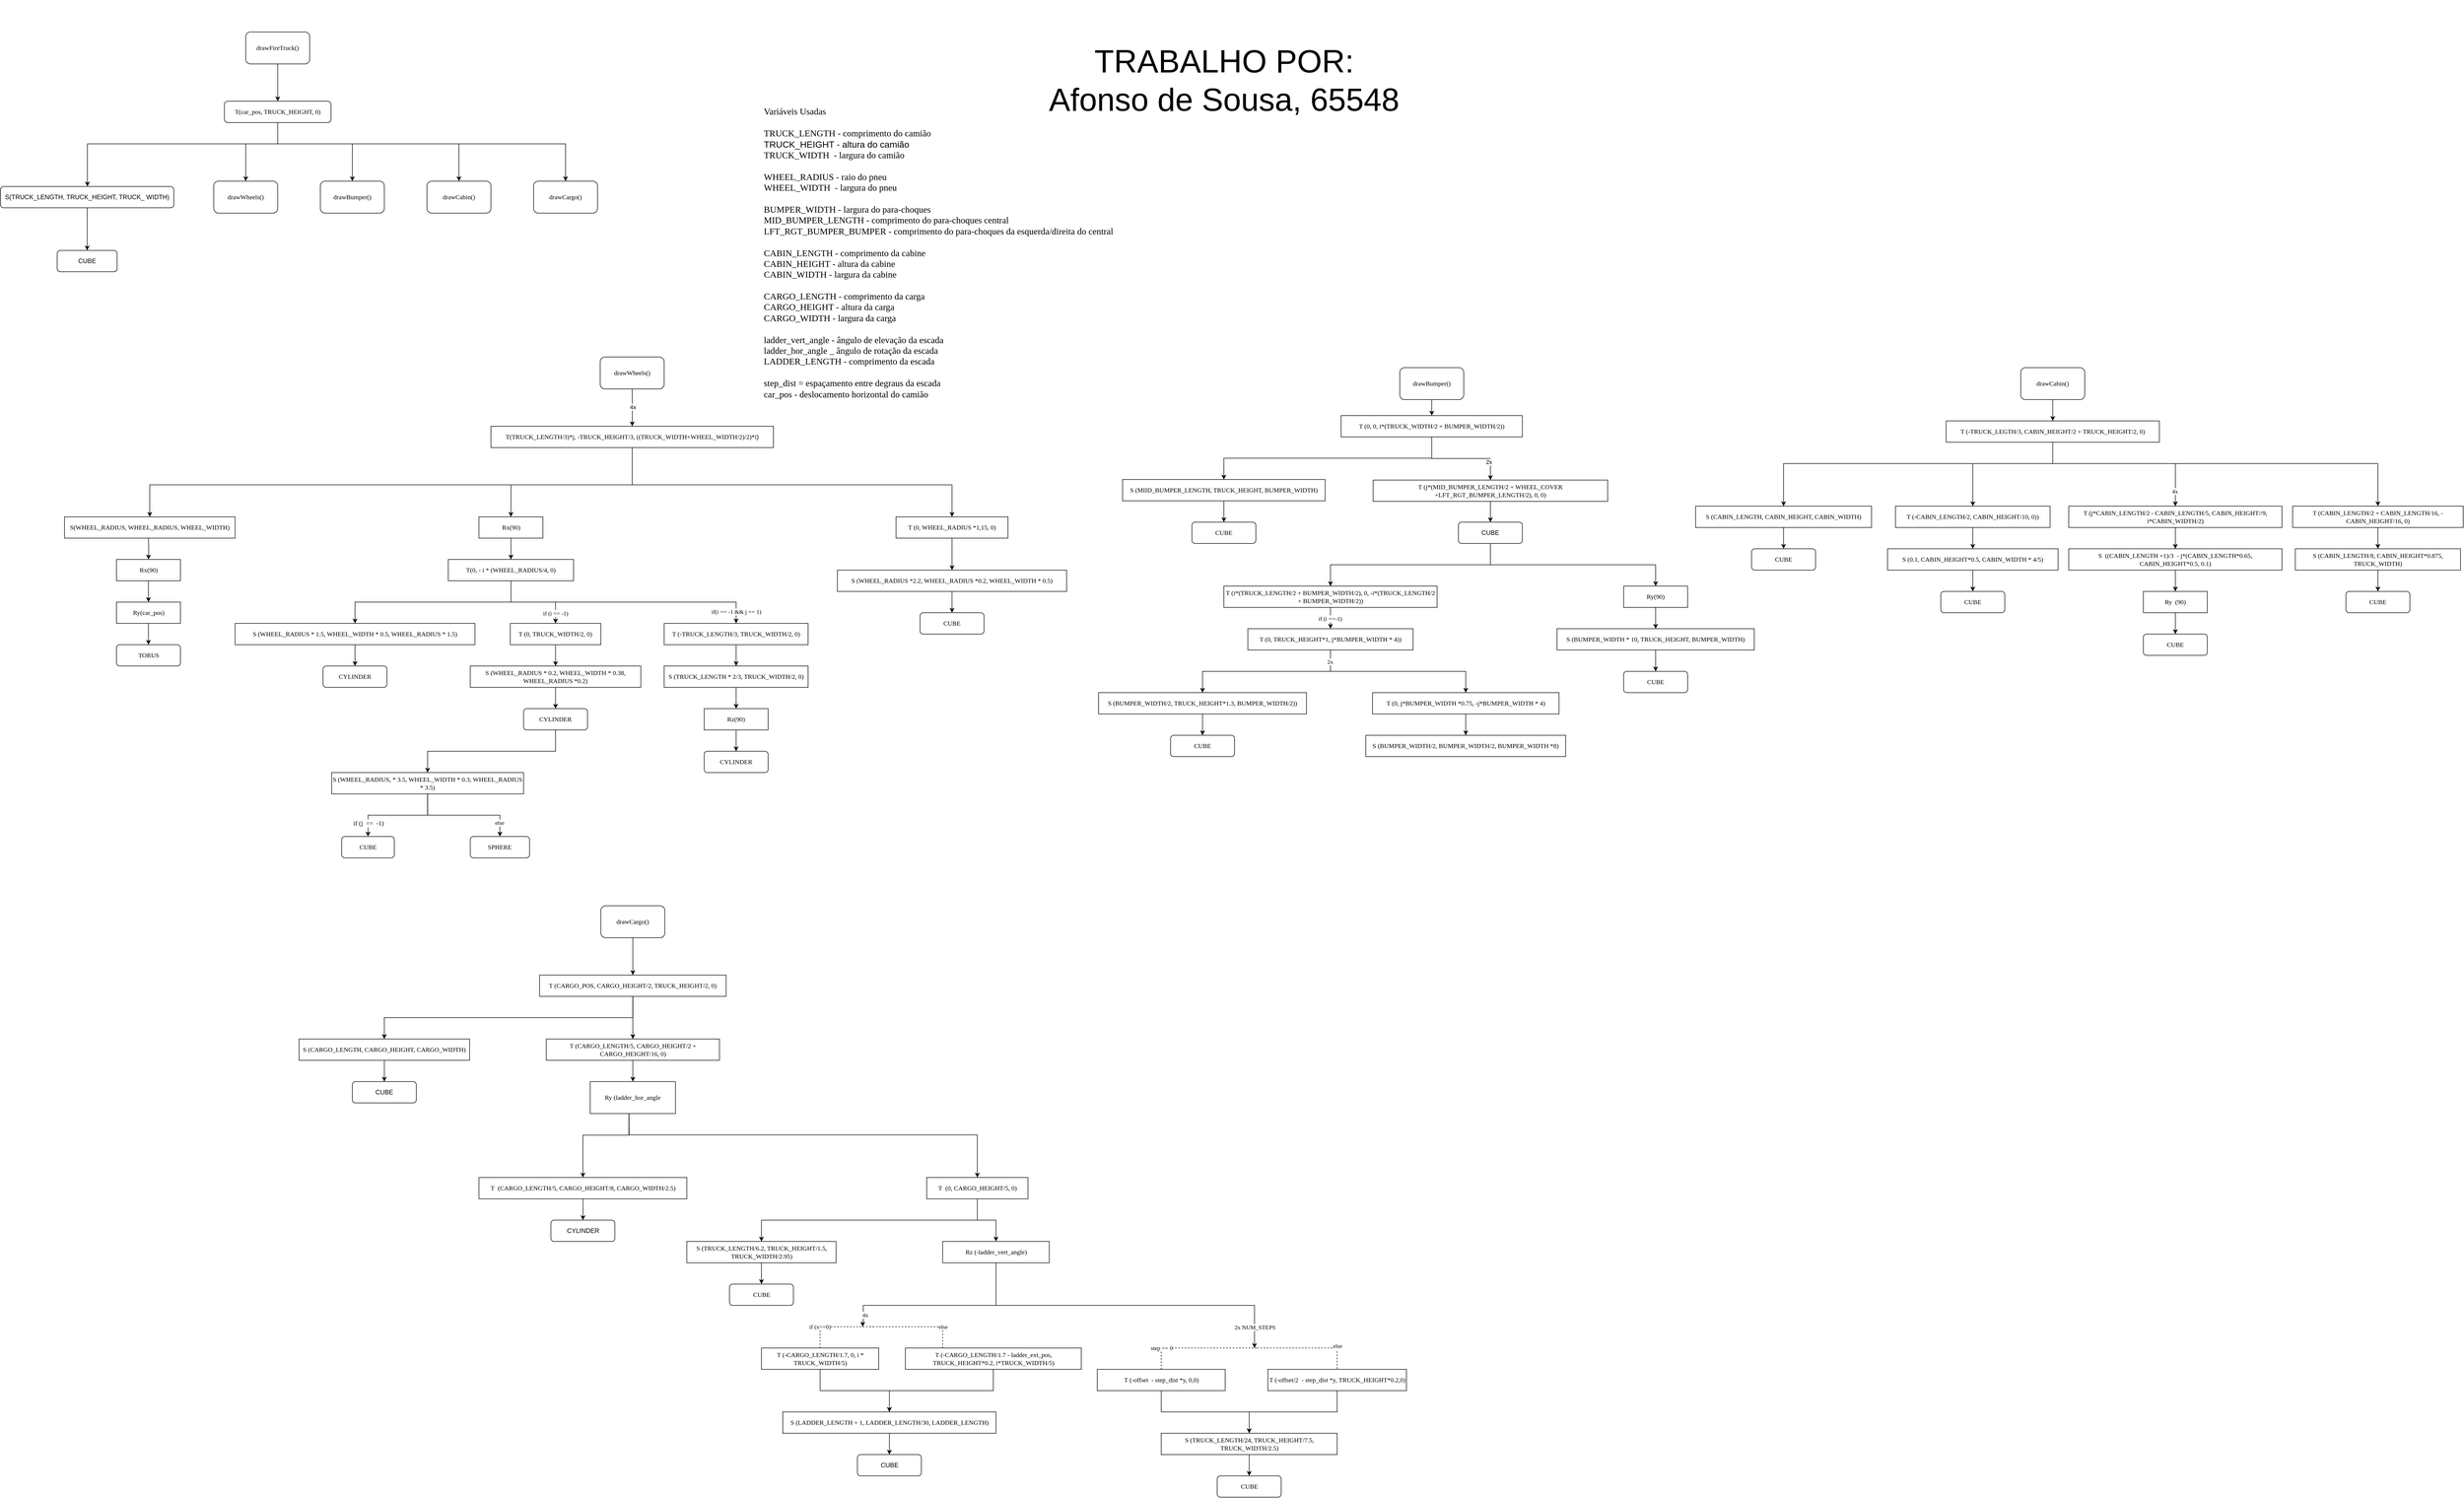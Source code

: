 <mxfile version="24.8.4">
  <diagram id="yPxyJZ8AM_hMuL3Unpa9" name="complex gitflow">
    <mxGraphModel dx="3938" dy="2065" grid="1" gridSize="10" guides="1" tooltips="1" connect="1" arrows="1" fold="1" page="1" pageScale="1" pageWidth="4681" pageHeight="3300" math="0" shadow="0">
      <root>
        <mxCell id="0" />
        <mxCell id="1" parent="0" />
        <mxCell id="fkbE9CXmydv-zeSzXHjK-11" style="edgeStyle=orthogonalEdgeStyle;rounded=0;orthogonalLoop=1;jettySize=auto;html=1;" edge="1" parent="1" source="fkbE9CXmydv-zeSzXHjK-1" target="fkbE9CXmydv-zeSzXHjK-2">
          <mxGeometry relative="1" as="geometry" />
        </mxCell>
        <mxCell id="fkbE9CXmydv-zeSzXHjK-1" value="&lt;font data-font-src=&quot;https://fonts.googleapis.com/css?family=JetBrains+Mono&quot; face=&quot;JetBrains Mono&quot;&gt;drawFireTruck()&lt;/font&gt;" style="rounded=1;whiteSpace=wrap;html=1;fontFamily=JetBrains Mono;" vertex="1" parent="1">
          <mxGeometry x="500" y="110" width="120" height="60" as="geometry" />
        </mxCell>
        <mxCell id="fkbE9CXmydv-zeSzXHjK-12" style="edgeStyle=orthogonalEdgeStyle;rounded=0;orthogonalLoop=1;jettySize=auto;html=1;" edge="1" parent="1" source="fkbE9CXmydv-zeSzXHjK-2" target="fkbE9CXmydv-zeSzXHjK-6">
          <mxGeometry relative="1" as="geometry">
            <Array as="points">
              <mxPoint x="560" y="320" />
              <mxPoint x="203" y="320" />
            </Array>
          </mxGeometry>
        </mxCell>
        <mxCell id="fkbE9CXmydv-zeSzXHjK-14" style="edgeStyle=orthogonalEdgeStyle;rounded=0;orthogonalLoop=1;jettySize=auto;html=1;entryX=0.5;entryY=0;entryDx=0;entryDy=0;" edge="1" parent="1" target="fkbE9CXmydv-zeSzXHjK-13">
          <mxGeometry relative="1" as="geometry">
            <mxPoint x="570" y="270" as="sourcePoint" />
            <Array as="points">
              <mxPoint x="560" y="270" />
              <mxPoint x="560" y="320" />
              <mxPoint x="500" y="320" />
            </Array>
          </mxGeometry>
        </mxCell>
        <mxCell id="fkbE9CXmydv-zeSzXHjK-16" style="edgeStyle=orthogonalEdgeStyle;rounded=0;orthogonalLoop=1;jettySize=auto;html=1;entryX=0.5;entryY=0;entryDx=0;entryDy=0;" edge="1" parent="1" target="fkbE9CXmydv-zeSzXHjK-15">
          <mxGeometry relative="1" as="geometry">
            <mxPoint x="610" y="280" as="sourcePoint" />
            <Array as="points">
              <mxPoint x="560" y="280" />
              <mxPoint x="560" y="320" />
              <mxPoint x="700" y="320" />
            </Array>
          </mxGeometry>
        </mxCell>
        <mxCell id="fkbE9CXmydv-zeSzXHjK-18" style="edgeStyle=orthogonalEdgeStyle;rounded=0;orthogonalLoop=1;jettySize=auto;html=1;" edge="1" parent="1" target="fkbE9CXmydv-zeSzXHjK-17">
          <mxGeometry relative="1" as="geometry">
            <mxPoint x="640" y="280" as="sourcePoint" />
            <Array as="points">
              <mxPoint x="560" y="280" />
              <mxPoint x="560" y="320" />
              <mxPoint x="900" y="320" />
            </Array>
          </mxGeometry>
        </mxCell>
        <mxCell id="fkbE9CXmydv-zeSzXHjK-100" style="edgeStyle=orthogonalEdgeStyle;rounded=0;orthogonalLoop=1;jettySize=auto;html=1;" edge="1" parent="1" source="fkbE9CXmydv-zeSzXHjK-2" target="fkbE9CXmydv-zeSzXHjK-19">
          <mxGeometry relative="1" as="geometry">
            <Array as="points">
              <mxPoint x="560" y="320" />
              <mxPoint x="1100" y="320" />
            </Array>
          </mxGeometry>
        </mxCell>
        <mxCell id="fkbE9CXmydv-zeSzXHjK-2" value="T(car_pos, TRUCK_HEIGHT, 0)" style="rounded=1;whiteSpace=wrap;html=1;fontFamily=JetBrains Mono;" vertex="1" parent="1">
          <mxGeometry x="460" y="240" width="200" height="40" as="geometry" />
        </mxCell>
        <mxCell id="fkbE9CXmydv-zeSzXHjK-22" style="edgeStyle=orthogonalEdgeStyle;rounded=0;orthogonalLoop=1;jettySize=auto;html=1;entryX=0.5;entryY=0;entryDx=0;entryDy=0;" edge="1" parent="1" source="fkbE9CXmydv-zeSzXHjK-6" target="fkbE9CXmydv-zeSzXHjK-21">
          <mxGeometry relative="1" as="geometry" />
        </mxCell>
        <mxCell id="fkbE9CXmydv-zeSzXHjK-6" value="S(TRUCK_LENGTH, TRUCK_HEIGHT, TRUCK_ WIDTH)" style="rounded=1;whiteSpace=wrap;html=1;" vertex="1" parent="1">
          <mxGeometry x="40" y="400" width="325" height="40" as="geometry" />
        </mxCell>
        <mxCell id="fkbE9CXmydv-zeSzXHjK-7" value="&lt;div style=&quot;font-size: 17px;&quot; align=&quot;left&quot;&gt;&lt;font style=&quot;font-size: 17px;&quot; face=&quot;JetBrains Mono&quot;&gt;&lt;br&gt;&lt;/font&gt;&lt;/div&gt;&lt;div style=&quot;font-size: 17px;&quot; align=&quot;left&quot;&gt;&lt;font style=&quot;font-size: 17px;&quot; face=&quot;JetBrains Mono&quot;&gt;Variáveis Usadas&lt;br&gt;&lt;/font&gt;&lt;/div&gt;&lt;div style=&quot;font-size: 17px;&quot; align=&quot;left&quot;&gt;&lt;font style=&quot;font-size: 17px;&quot; face=&quot;oku9Yy86mDXURYqTEzZI&quot;&gt;&lt;br&gt;&lt;/font&gt;&lt;/div&gt;&lt;div style=&quot;font-size: 17px;&quot; align=&quot;left&quot;&gt;&lt;font style=&quot;font-size: 17px;&quot; face=&quot;JetBrains Mono&quot;&gt;TRUCK_LENGTH - comprimento do camião&lt;/font&gt;&lt;font style=&quot;font-size: 17px;&quot; face=&quot;70ZWX9LYsX_3jzQ3Pefk&quot;&gt;&lt;br&gt;TRUCK_HEIGHT - altura do camião&lt;br&gt;&lt;/font&gt;&lt;/div&gt;&lt;div style=&quot;font-size: 17px;&quot; align=&quot;left&quot;&gt;&lt;font style=&quot;font-size: 17px;&quot; face=&quot;JetBrains Mono&quot;&gt;TRUCK_WIDTH&amp;nbsp; - largura do camião&lt;/font&gt;&lt;/div&gt;&lt;div style=&quot;font-size: 17px;&quot; align=&quot;left&quot;&gt;&lt;font style=&quot;font-size: 17px;&quot; face=&quot;JetBrains Mono&quot;&gt;&lt;br&gt;&lt;/font&gt;&lt;/div&gt;&lt;div style=&quot;font-size: 17px;&quot; align=&quot;left&quot;&gt;&lt;font style=&quot;font-size: 17px;&quot; face=&quot;JetBrains Mono&quot;&gt;WHEEL_RADIUS - raio do pneu&lt;/font&gt;&lt;/div&gt;&lt;div style=&quot;font-size: 17px;&quot; align=&quot;left&quot;&gt;&lt;font style=&quot;font-size: 17px;&quot; face=&quot;JetBrains Mono&quot;&gt;WHEEL_WIDTH&amp;nbsp; - largura do pneu&lt;/font&gt;&lt;/div&gt;&lt;div style=&quot;font-size: 17px;&quot; align=&quot;left&quot;&gt;&lt;font style=&quot;font-size: 17px;&quot; face=&quot;QavpjTJJ7tYGVr7lwMKq&quot;&gt;&lt;br&gt;&lt;/font&gt;&lt;/div&gt;&lt;div style=&quot;font-size: 17px;&quot; align=&quot;left&quot;&gt;&lt;font style=&quot;font-size: 17px;&quot; face=&quot;JetBrains Mono&quot;&gt;BUMPER_WIDTH - largura do para-choques&lt;/font&gt;&lt;/div&gt;&lt;div style=&quot;font-size: 17px;&quot; align=&quot;left&quot;&gt;&lt;font style=&quot;font-size: 17px;&quot; face=&quot;JetBrains Mono&quot;&gt;MID_BUMPER_LENGTH - comprimento do para-choques central&lt;/font&gt;&lt;/div&gt;&lt;div style=&quot;font-size: 17px;&quot; align=&quot;left&quot;&gt;&lt;font style=&quot;font-size: 17px;&quot; face=&quot;JetBrains Mono&quot;&gt;LFT_RGT_BUMPER_BUMPER - comprimento do para-choques da esquerda/direita do central&lt;/font&gt;&lt;/div&gt;&lt;div style=&quot;font-size: 17px;&quot; align=&quot;left&quot;&gt;&lt;font style=&quot;font-size: 17px;&quot; face=&quot;oku9Yy86mDXURYqTEzZI&quot;&gt;&lt;br&gt;&lt;/font&gt;&lt;/div&gt;&lt;div style=&quot;font-size: 17px;&quot; align=&quot;left&quot;&gt;&lt;font style=&quot;font-size: 17px;&quot; face=&quot;JetBrains Mono&quot;&gt;CABIN_LENGTH - comprimento da cabine&lt;/font&gt;&lt;/div&gt;&lt;div style=&quot;font-size: 17px;&quot; align=&quot;left&quot;&gt;&lt;div align=&quot;left&quot;&gt;&lt;font style=&quot;font-size: 17px;&quot; face=&quot;JetBrains Mono&quot;&gt;CABIN_HEIGHT - altura da cabine&lt;/font&gt;&lt;/div&gt;&lt;div align=&quot;left&quot;&gt;&lt;div align=&quot;left&quot;&gt;&lt;font style=&quot;font-size: 17px;&quot; face=&quot;JetBrains Mono&quot;&gt;CABIN_WIDTH - largura da cabine&lt;/font&gt;&lt;/div&gt;&lt;div align=&quot;left&quot;&gt;&lt;font style=&quot;font-size: 17px;&quot; face=&quot;oku9Yy86mDXURYqTEzZI&quot;&gt;&lt;br&gt;&lt;/font&gt;&lt;/div&gt;&lt;div align=&quot;left&quot;&gt;&lt;div align=&quot;left&quot;&gt;&lt;font style=&quot;font-size: 17px;&quot; face=&quot;JetBrains Mono&quot;&gt;CARGO_LENGTH - comprimento da carga&lt;/font&gt;&lt;/div&gt;&lt;div align=&quot;left&quot;&gt;&lt;font style=&quot;font-size: 17px;&quot; face=&quot;JetBrains Mono&quot;&gt;CARGO_HEIGHT - altura da carga&lt;/font&gt;&lt;/div&gt;&lt;div align=&quot;left&quot;&gt;&lt;font style=&quot;font-size: 17px;&quot; face=&quot;JetBrains Mono&quot;&gt;CARGO_WIDTH - largura da carga&lt;/font&gt;&lt;/div&gt;&lt;/div&gt;&lt;/div&gt;&lt;/div&gt;&lt;div style=&quot;font-size: 17px;&quot; align=&quot;left&quot;&gt;&lt;font style=&quot;font-size: 17px;&quot; face=&quot;oku9Yy86mDXURYqTEzZI&quot;&gt;&lt;br&gt;&lt;/font&gt;&lt;/div&gt;&lt;div style=&quot;font-size: 17px;&quot; align=&quot;left&quot;&gt;&lt;font style=&quot;font-size: 17px;&quot; face=&quot;JetBrains Mono&quot;&gt;ladder_vert_angle - ângulo de elevação da escada&lt;/font&gt;&lt;/div&gt;&lt;div style=&quot;font-size: 17px;&quot; align=&quot;left&quot;&gt;&lt;font style=&quot;font-size: 17px;&quot; face=&quot;JetBrains Mono&quot;&gt;ladder_hor_angle _ ângulo de rotação da escada&lt;br&gt;&lt;/font&gt;&lt;/div&gt;&lt;div style=&quot;font-size: 17px;&quot; align=&quot;left&quot;&gt;&lt;font style=&quot;font-size: 17px;&quot; face=&quot;JetBrains Mono&quot;&gt;LADDER_LENGTH - comprimento da escada &lt;br&gt;&lt;/font&gt;&lt;/div&gt;&lt;div style=&quot;font-size: 17px;&quot; align=&quot;left&quot;&gt;&lt;font style=&quot;font-size: 17px;&quot; face=&quot;oku9Yy86mDXURYqTEzZI&quot;&gt;&lt;br&gt;&lt;/font&gt;&lt;/div&gt;&lt;div style=&quot;font-size: 17px;&quot; align=&quot;left&quot;&gt;&lt;font style=&quot;font-size: 17px;&quot; face=&quot;JetBrains Mono&quot;&gt;step_dist = espaçamento entre degraus da escada&lt;br&gt;&lt;/font&gt;&lt;/div&gt;&lt;div style=&quot;font-size: 17px;&quot; align=&quot;left&quot;&gt;&lt;font style=&quot;font-size: 17px;&quot; face=&quot;JetBrains Mono&quot;&gt;car_pos - deslocamento horizontal do camião&lt;/font&gt;&lt;/div&gt;" style="text;html=1;align=left;verticalAlign=middle;resizable=0;points=[];autosize=1;strokeColor=none;fillColor=none;" vertex="1" parent="1">
          <mxGeometry x="1470" y="215" width="860" height="600" as="geometry" />
        </mxCell>
        <mxCell id="fkbE9CXmydv-zeSzXHjK-13" value="&lt;font face=&quot;JetBrains Mono&quot;&gt;drawWheels()&lt;/font&gt;" style="rounded=1;whiteSpace=wrap;html=1;" vertex="1" parent="1">
          <mxGeometry x="440" y="390" width="120" height="60" as="geometry" />
        </mxCell>
        <mxCell id="fkbE9CXmydv-zeSzXHjK-15" value="&lt;div&gt;&lt;font face=&quot;JetBrains Mono&quot;&gt;drawBumper()&lt;/font&gt;&lt;/div&gt;" style="rounded=1;whiteSpace=wrap;html=1;" vertex="1" parent="1">
          <mxGeometry x="640" y="390" width="120" height="60" as="geometry" />
        </mxCell>
        <mxCell id="fkbE9CXmydv-zeSzXHjK-17" value="&lt;div&gt;&lt;font face=&quot;JetBrains Mono&quot;&gt;drawCabin()&lt;/font&gt;&lt;/div&gt;" style="rounded=1;whiteSpace=wrap;html=1;" vertex="1" parent="1">
          <mxGeometry x="840" y="390" width="120" height="60" as="geometry" />
        </mxCell>
        <mxCell id="fkbE9CXmydv-zeSzXHjK-19" value="&lt;font face=&quot;JetBrains Mono&quot;&gt;drawCargo()&lt;/font&gt;" style="rounded=1;whiteSpace=wrap;html=1;" vertex="1" parent="1">
          <mxGeometry x="1040" y="390" width="120" height="60" as="geometry" />
        </mxCell>
        <mxCell id="fkbE9CXmydv-zeSzXHjK-21" value="CUBE" style="rounded=1;whiteSpace=wrap;html=1;" vertex="1" parent="1">
          <mxGeometry x="146.25" y="520" width="112.5" height="40" as="geometry" />
        </mxCell>
        <mxCell id="fkbE9CXmydv-zeSzXHjK-25" style="edgeStyle=orthogonalEdgeStyle;rounded=0;orthogonalLoop=1;jettySize=auto;html=1;entryX=0.5;entryY=0;entryDx=0;entryDy=0;" edge="1" parent="1">
          <mxGeometry relative="1" as="geometry">
            <mxPoint x="1224.9" y="780" as="sourcePoint" />
            <mxPoint x="1225" y="850" as="targetPoint" />
          </mxGeometry>
        </mxCell>
        <mxCell id="fkbE9CXmydv-zeSzXHjK-31" value="4x" style="edgeLabel;html=1;align=center;verticalAlign=middle;resizable=0;points=[];" vertex="1" connectable="0" parent="fkbE9CXmydv-zeSzXHjK-25">
          <mxGeometry x="-0.038" relative="1" as="geometry">
            <mxPoint as="offset" />
          </mxGeometry>
        </mxCell>
        <mxCell id="fkbE9CXmydv-zeSzXHjK-23" value="&lt;div&gt;&lt;font face=&quot;JetBrains Mono&quot;&gt;drawWheels()&lt;/font&gt;&lt;/div&gt;" style="rounded=1;whiteSpace=wrap;html=1;" vertex="1" parent="1">
          <mxGeometry x="1165" y="720" width="120" height="60" as="geometry" />
        </mxCell>
        <mxCell id="fkbE9CXmydv-zeSzXHjK-30" style="edgeStyle=orthogonalEdgeStyle;rounded=0;orthogonalLoop=1;jettySize=auto;html=1;entryX=0.5;entryY=0;entryDx=0;entryDy=0;" edge="1" parent="1">
          <mxGeometry relative="1" as="geometry">
            <mxPoint x="317.5" y="1060" as="sourcePoint" />
            <mxPoint x="317.5" y="1100" as="targetPoint" />
          </mxGeometry>
        </mxCell>
        <mxCell id="fkbE9CXmydv-zeSzXHjK-34" value="&lt;font face=&quot;JetBrains Mono&quot;&gt;S(WHEEL_RADIUS, WHEEL_RADIUS, WHEEL_WIDTH)&lt;/font&gt;" style="rounded=0;whiteSpace=wrap;html=1;" vertex="1" parent="1">
          <mxGeometry x="160" y="1020" width="320" height="40" as="geometry" />
        </mxCell>
        <mxCell id="fkbE9CXmydv-zeSzXHjK-37" style="edgeStyle=orthogonalEdgeStyle;rounded=0;orthogonalLoop=1;jettySize=auto;html=1;entryX=0.5;entryY=0;entryDx=0;entryDy=0;" edge="1" parent="1" source="fkbE9CXmydv-zeSzXHjK-35" target="fkbE9CXmydv-zeSzXHjK-36">
          <mxGeometry relative="1" as="geometry" />
        </mxCell>
        <mxCell id="fkbE9CXmydv-zeSzXHjK-35" value="&lt;font face=&quot;JetBrains Mono&quot;&gt;Rx(90)&lt;/font&gt;" style="rounded=0;whiteSpace=wrap;html=1;" vertex="1" parent="1">
          <mxGeometry x="257.5" y="1100" width="120" height="40" as="geometry" />
        </mxCell>
        <mxCell id="fkbE9CXmydv-zeSzXHjK-39" style="edgeStyle=orthogonalEdgeStyle;rounded=0;orthogonalLoop=1;jettySize=auto;html=1;entryX=0.5;entryY=0;entryDx=0;entryDy=0;" edge="1" parent="1" source="fkbE9CXmydv-zeSzXHjK-36" target="fkbE9CXmydv-zeSzXHjK-38">
          <mxGeometry relative="1" as="geometry" />
        </mxCell>
        <mxCell id="fkbE9CXmydv-zeSzXHjK-36" value="&lt;font face=&quot;JetBrains Mono&quot;&gt;Ry(car_pos)&lt;/font&gt;" style="rounded=0;whiteSpace=wrap;html=1;" vertex="1" parent="1">
          <mxGeometry x="257.5" y="1180" width="120" height="40" as="geometry" />
        </mxCell>
        <mxCell id="fkbE9CXmydv-zeSzXHjK-38" value="&lt;font face=&quot;JetBrains Mono&quot;&gt;TORUS&lt;/font&gt;" style="rounded=1;whiteSpace=wrap;html=1;" vertex="1" parent="1">
          <mxGeometry x="257.5" y="1260" width="120" height="40" as="geometry" />
        </mxCell>
        <mxCell id="fkbE9CXmydv-zeSzXHjK-49" style="edgeStyle=orthogonalEdgeStyle;rounded=0;orthogonalLoop=1;jettySize=auto;html=1;entryX=0.5;entryY=0;entryDx=0;entryDy=0;" edge="1" parent="1" source="fkbE9CXmydv-zeSzXHjK-40" target="fkbE9CXmydv-zeSzXHjK-48">
          <mxGeometry relative="1" as="geometry" />
        </mxCell>
        <mxCell id="fkbE9CXmydv-zeSzXHjK-54" value="" style="edgeStyle=orthogonalEdgeStyle;rounded=0;orthogonalLoop=1;jettySize=auto;html=1;" edge="1" parent="1" source="fkbE9CXmydv-zeSzXHjK-40">
          <mxGeometry relative="1" as="geometry">
            <mxPoint x="1007.5" y="1140" as="targetPoint" />
          </mxGeometry>
        </mxCell>
        <mxCell id="fkbE9CXmydv-zeSzXHjK-56" value="" style="edgeStyle=orthogonalEdgeStyle;rounded=0;orthogonalLoop=1;jettySize=auto;html=1;" edge="1" parent="1" source="fkbE9CXmydv-zeSzXHjK-40">
          <mxGeometry relative="1" as="geometry">
            <mxPoint x="997.5" y="1140" as="targetPoint" />
          </mxGeometry>
        </mxCell>
        <mxCell id="fkbE9CXmydv-zeSzXHjK-40" value="&lt;font face=&quot;JetBrains Mono&quot;&gt;Rx(90)&lt;/font&gt;" style="rounded=0;whiteSpace=wrap;html=1;" vertex="1" parent="1">
          <mxGeometry x="937.5" y="1020" width="120" height="40" as="geometry" />
        </mxCell>
        <mxCell id="fkbE9CXmydv-zeSzXHjK-92" style="edgeStyle=orthogonalEdgeStyle;rounded=0;orthogonalLoop=1;jettySize=auto;html=1;" edge="1" parent="1" source="fkbE9CXmydv-zeSzXHjK-33" target="fkbE9CXmydv-zeSzXHjK-91">
          <mxGeometry relative="1" as="geometry">
            <Array as="points">
              <mxPoint x="1225" y="960" />
              <mxPoint x="1825" y="960" />
            </Array>
          </mxGeometry>
        </mxCell>
        <mxCell id="fkbE9CXmydv-zeSzXHjK-179" style="edgeStyle=orthogonalEdgeStyle;rounded=0;orthogonalLoop=1;jettySize=auto;html=1;" edge="1" parent="1" source="fkbE9CXmydv-zeSzXHjK-33" target="fkbE9CXmydv-zeSzXHjK-34">
          <mxGeometry relative="1" as="geometry">
            <Array as="points">
              <mxPoint x="1225" y="960" />
              <mxPoint x="320" y="960" />
            </Array>
          </mxGeometry>
        </mxCell>
        <mxCell id="fkbE9CXmydv-zeSzXHjK-180" style="edgeStyle=orthogonalEdgeStyle;rounded=0;orthogonalLoop=1;jettySize=auto;html=1;entryX=0.5;entryY=0;entryDx=0;entryDy=0;" edge="1" parent="1" source="fkbE9CXmydv-zeSzXHjK-33" target="fkbE9CXmydv-zeSzXHjK-40">
          <mxGeometry relative="1" as="geometry">
            <Array as="points">
              <mxPoint x="1225" y="960" />
              <mxPoint x="997" y="960" />
            </Array>
          </mxGeometry>
        </mxCell>
        <mxCell id="fkbE9CXmydv-zeSzXHjK-33" value="&lt;font face=&quot;JetBrains Mono&quot;&gt;T(TRUCK_LENGTH/3)*j, &lt;span style=&quot;white-space: pre;&quot;&gt;-&lt;/span&gt;&lt;span style=&quot;white-space: pre;&quot;&gt;TRUCK_HEIGHT&lt;/span&gt;&lt;span style=&quot;white-space: pre;&quot;&gt;/&lt;/span&gt;&lt;span style=&quot;white-space: pre;&quot;&gt;3&lt;/span&gt;, ((TRUCK_WIDTH+WHEEL_WIDTH/2)/2)*i&lt;/font&gt;)" style="rounded=0;whiteSpace=wrap;html=1;" vertex="1" parent="1">
          <mxGeometry x="960" y="850" width="530" height="40" as="geometry" />
        </mxCell>
        <mxCell id="fkbE9CXmydv-zeSzXHjK-51" style="edgeStyle=orthogonalEdgeStyle;rounded=0;orthogonalLoop=1;jettySize=auto;html=1;" edge="1" parent="1" source="fkbE9CXmydv-zeSzXHjK-48" target="fkbE9CXmydv-zeSzXHjK-50">
          <mxGeometry relative="1" as="geometry">
            <Array as="points">
              <mxPoint x="998" y="1180" />
              <mxPoint x="705" y="1180" />
            </Array>
          </mxGeometry>
        </mxCell>
        <mxCell id="fkbE9CXmydv-zeSzXHjK-64" style="edgeStyle=orthogonalEdgeStyle;rounded=0;orthogonalLoop=1;jettySize=auto;html=1;entryX=0.5;entryY=0;entryDx=0;entryDy=0;" edge="1" parent="1" source="fkbE9CXmydv-zeSzXHjK-48" target="fkbE9CXmydv-zeSzXHjK-61">
          <mxGeometry relative="1" as="geometry" />
        </mxCell>
        <mxCell id="fkbE9CXmydv-zeSzXHjK-66" value="&lt;font face=&quot;JetBrains Mono&quot;&gt;if (i == -1)&lt;/font&gt;" style="edgeLabel;html=1;align=center;verticalAlign=middle;resizable=0;points=[];" vertex="1" connectable="0" parent="fkbE9CXmydv-zeSzXHjK-64">
          <mxGeometry x="0.679" y="1" relative="1" as="geometry">
            <mxPoint x="-1" y="7" as="offset" />
          </mxGeometry>
        </mxCell>
        <mxCell id="fkbE9CXmydv-zeSzXHjK-82" style="edgeStyle=orthogonalEdgeStyle;rounded=0;orthogonalLoop=1;jettySize=auto;html=1;" edge="1" parent="1" source="fkbE9CXmydv-zeSzXHjK-48" target="fkbE9CXmydv-zeSzXHjK-81">
          <mxGeometry relative="1" as="geometry">
            <Array as="points">
              <mxPoint x="998" y="1180" />
              <mxPoint x="1420" y="1180" />
            </Array>
          </mxGeometry>
        </mxCell>
        <mxCell id="fkbE9CXmydv-zeSzXHjK-83" value="&lt;font face=&quot;JetBrains Mono&quot;&gt;if(i == -1 &amp;amp;&amp;amp; j == 1)&lt;/font&gt;" style="edgeLabel;html=1;align=center;verticalAlign=middle;resizable=0;points=[];" vertex="1" connectable="0" parent="fkbE9CXmydv-zeSzXHjK-82">
          <mxGeometry x="0.861" y="1" relative="1" as="geometry">
            <mxPoint x="-1" y="13" as="offset" />
          </mxGeometry>
        </mxCell>
        <mxCell id="fkbE9CXmydv-zeSzXHjK-48" value="&lt;font face=&quot;JetBrains Mono&quot;&gt;T(0, - i * (WHEEL_RADIUS/4, 0)&lt;/font&gt;" style="rounded=0;whiteSpace=wrap;html=1;" vertex="1" parent="1">
          <mxGeometry x="880" y="1100" width="235" height="40" as="geometry" />
        </mxCell>
        <mxCell id="fkbE9CXmydv-zeSzXHjK-59" style="edgeStyle=orthogonalEdgeStyle;rounded=0;orthogonalLoop=1;jettySize=auto;html=1;" edge="1" parent="1" source="fkbE9CXmydv-zeSzXHjK-50" target="fkbE9CXmydv-zeSzXHjK-58">
          <mxGeometry relative="1" as="geometry" />
        </mxCell>
        <mxCell id="fkbE9CXmydv-zeSzXHjK-50" value="&lt;font face=&quot;JetBrains Mono&quot;&gt;S (WHEEL_RADIUS * 1.5, WHEEL_WIDTH * 0.5, WHEEL_RADIUS * 1.5)&lt;/font&gt;" style="rounded=0;whiteSpace=wrap;html=1;" vertex="1" parent="1">
          <mxGeometry x="480" y="1220" width="450" height="40" as="geometry" />
        </mxCell>
        <mxCell id="fkbE9CXmydv-zeSzXHjK-58" value="&lt;font face=&quot;JetBrains Mono&quot;&gt;CYLINDER&lt;/font&gt;" style="rounded=1;whiteSpace=wrap;html=1;" vertex="1" parent="1">
          <mxGeometry x="645" y="1300" width="120" height="40" as="geometry" />
        </mxCell>
        <mxCell id="fkbE9CXmydv-zeSzXHjK-65" style="edgeStyle=orthogonalEdgeStyle;rounded=0;orthogonalLoop=1;jettySize=auto;html=1;entryX=0.5;entryY=0;entryDx=0;entryDy=0;" edge="1" parent="1" source="fkbE9CXmydv-zeSzXHjK-61" target="fkbE9CXmydv-zeSzXHjK-63">
          <mxGeometry relative="1" as="geometry" />
        </mxCell>
        <mxCell id="fkbE9CXmydv-zeSzXHjK-61" value="&lt;font face=&quot;JetBrains Mono&quot;&gt;T (0, TRUCK_WIDTH/2, 0)&lt;/font&gt;" style="rounded=0;whiteSpace=wrap;html=1;" vertex="1" parent="1">
          <mxGeometry x="996.24" y="1220" width="170" height="40" as="geometry" />
        </mxCell>
        <mxCell id="fkbE9CXmydv-zeSzXHjK-69" style="edgeStyle=orthogonalEdgeStyle;rounded=0;orthogonalLoop=1;jettySize=auto;html=1;entryX=0.5;entryY=0;entryDx=0;entryDy=0;" edge="1" parent="1" source="fkbE9CXmydv-zeSzXHjK-63" target="fkbE9CXmydv-zeSzXHjK-68">
          <mxGeometry relative="1" as="geometry" />
        </mxCell>
        <mxCell id="fkbE9CXmydv-zeSzXHjK-63" value="&lt;font face=&quot;JetBrains Mono&quot;&gt;S (WHEEL_RADIUS * 0.2, WHEEL_WIDTH * 0.38, WHEEL_RADIUS *0.2)&lt;/font&gt;" style="rounded=0;whiteSpace=wrap;html=1;" vertex="1" parent="1">
          <mxGeometry x="921.24" y="1300" width="320" height="40" as="geometry" />
        </mxCell>
        <mxCell id="fkbE9CXmydv-zeSzXHjK-72" style="edgeStyle=orthogonalEdgeStyle;rounded=0;orthogonalLoop=1;jettySize=auto;html=1;" edge="1" parent="1" source="fkbE9CXmydv-zeSzXHjK-68" target="fkbE9CXmydv-zeSzXHjK-70">
          <mxGeometry relative="1" as="geometry" />
        </mxCell>
        <mxCell id="fkbE9CXmydv-zeSzXHjK-68" value="&lt;div&gt;&lt;font face=&quot;JetBrains Mono&quot;&gt;CYLINDER&lt;/font&gt;&lt;/div&gt;" style="rounded=1;whiteSpace=wrap;html=1;" vertex="1" parent="1">
          <mxGeometry x="1021.24" y="1380" width="120" height="40" as="geometry" />
        </mxCell>
        <mxCell id="fkbE9CXmydv-zeSzXHjK-76" style="edgeStyle=orthogonalEdgeStyle;rounded=0;orthogonalLoop=1;jettySize=auto;html=1;" edge="1" parent="1" source="fkbE9CXmydv-zeSzXHjK-70" target="fkbE9CXmydv-zeSzXHjK-74">
          <mxGeometry relative="1" as="geometry" />
        </mxCell>
        <mxCell id="fkbE9CXmydv-zeSzXHjK-78" value="&lt;font face=&quot;JetBrains Mono&quot; style=&quot;font-size: 12px;&quot;&gt;if (j&amp;nbsp; ==&amp;nbsp; -1)&lt;/font&gt;" style="edgeLabel;html=1;align=center;verticalAlign=middle;resizable=0;points=[];" vertex="1" connectable="0" parent="fkbE9CXmydv-zeSzXHjK-76">
          <mxGeometry x="0.732" relative="1" as="geometry">
            <mxPoint y="1" as="offset" />
          </mxGeometry>
        </mxCell>
        <mxCell id="fkbE9CXmydv-zeSzXHjK-77" style="edgeStyle=orthogonalEdgeStyle;rounded=0;orthogonalLoop=1;jettySize=auto;html=1;" edge="1" parent="1" source="fkbE9CXmydv-zeSzXHjK-70" target="fkbE9CXmydv-zeSzXHjK-75">
          <mxGeometry relative="1" as="geometry" />
        </mxCell>
        <mxCell id="fkbE9CXmydv-zeSzXHjK-80" value="&lt;font face=&quot;JetBrains Mono&quot;&gt;else&lt;/font&gt;" style="edgeLabel;html=1;align=center;verticalAlign=middle;resizable=0;points=[];" vertex="1" connectable="0" parent="fkbE9CXmydv-zeSzXHjK-77">
          <mxGeometry x="0.759" y="-1" relative="1" as="geometry">
            <mxPoint as="offset" />
          </mxGeometry>
        </mxCell>
        <mxCell id="fkbE9CXmydv-zeSzXHjK-70" value="&lt;font face=&quot;JetBrains Mono&quot;&gt;S (WHEEL_RADIUS, * 3.5, WHEEL_WIDTH * 0.3, WHEEL_RADIUS * 3.5)&lt;/font&gt;" style="rounded=0;whiteSpace=wrap;html=1;" vertex="1" parent="1">
          <mxGeometry x="661.24" y="1500" width="360" height="40" as="geometry" />
        </mxCell>
        <mxCell id="fkbE9CXmydv-zeSzXHjK-74" value="&lt;font face=&quot;JetBrains Mono&quot;&gt;CUBE&lt;/font&gt;" style="rounded=1;whiteSpace=wrap;html=1;" vertex="1" parent="1">
          <mxGeometry x="680" y="1620" width="98.76" height="40" as="geometry" />
        </mxCell>
        <mxCell id="fkbE9CXmydv-zeSzXHjK-75" value="&lt;div&gt;&lt;font face=&quot;JetBrains Mono&quot;&gt;SPHERE&lt;/font&gt;&lt;/div&gt;" style="rounded=1;whiteSpace=wrap;html=1;" vertex="1" parent="1">
          <mxGeometry x="921.24" y="1620" width="111.24" height="40" as="geometry" />
        </mxCell>
        <mxCell id="fkbE9CXmydv-zeSzXHjK-85" style="edgeStyle=orthogonalEdgeStyle;rounded=0;orthogonalLoop=1;jettySize=auto;html=1;entryX=0.5;entryY=0;entryDx=0;entryDy=0;" edge="1" parent="1" source="fkbE9CXmydv-zeSzXHjK-81" target="fkbE9CXmydv-zeSzXHjK-84">
          <mxGeometry relative="1" as="geometry" />
        </mxCell>
        <mxCell id="fkbE9CXmydv-zeSzXHjK-81" value="&lt;font face=&quot;JetBrains Mono&quot;&gt;T (-TRUCK_LENGTH/3, TRUCK_WIDTH/2, 0)&lt;/font&gt;" style="rounded=0;whiteSpace=wrap;html=1;" vertex="1" parent="1">
          <mxGeometry x="1285" y="1220" width="270" height="40" as="geometry" />
        </mxCell>
        <mxCell id="fkbE9CXmydv-zeSzXHjK-87" style="edgeStyle=orthogonalEdgeStyle;rounded=0;orthogonalLoop=1;jettySize=auto;html=1;entryX=0.5;entryY=0;entryDx=0;entryDy=0;" edge="1" parent="1" source="fkbE9CXmydv-zeSzXHjK-84" target="fkbE9CXmydv-zeSzXHjK-86">
          <mxGeometry relative="1" as="geometry" />
        </mxCell>
        <mxCell id="fkbE9CXmydv-zeSzXHjK-84" value="&lt;font face=&quot;JetBrains Mono&quot;&gt;S (TRUCK_LENGTH * 2/3, TRUCK_WIDTH/2, 0)&lt;/font&gt;" style="rounded=0;whiteSpace=wrap;html=1;" vertex="1" parent="1">
          <mxGeometry x="1285" y="1300" width="270" height="40" as="geometry" />
        </mxCell>
        <mxCell id="fkbE9CXmydv-zeSzXHjK-89" style="edgeStyle=orthogonalEdgeStyle;rounded=0;orthogonalLoop=1;jettySize=auto;html=1;" edge="1" parent="1" source="fkbE9CXmydv-zeSzXHjK-86" target="fkbE9CXmydv-zeSzXHjK-88">
          <mxGeometry relative="1" as="geometry" />
        </mxCell>
        <mxCell id="fkbE9CXmydv-zeSzXHjK-86" value="&lt;font face=&quot;JetBrains Mono&quot;&gt;Rz(90)&lt;/font&gt;" style="rounded=0;whiteSpace=wrap;html=1;" vertex="1" parent="1">
          <mxGeometry x="1360" y="1380" width="120" height="40" as="geometry" />
        </mxCell>
        <mxCell id="fkbE9CXmydv-zeSzXHjK-88" value="&lt;div&gt;&lt;font face=&quot;JetBrains Mono&quot;&gt;CYLINDER&lt;/font&gt;&lt;/div&gt;" style="rounded=1;whiteSpace=wrap;html=1;" vertex="1" parent="1">
          <mxGeometry x="1360" y="1460" width="120" height="40" as="geometry" />
        </mxCell>
        <mxCell id="fkbE9CXmydv-zeSzXHjK-94" style="edgeStyle=orthogonalEdgeStyle;rounded=0;orthogonalLoop=1;jettySize=auto;html=1;" edge="1" parent="1" source="fkbE9CXmydv-zeSzXHjK-91" target="fkbE9CXmydv-zeSzXHjK-93">
          <mxGeometry relative="1" as="geometry" />
        </mxCell>
        <mxCell id="fkbE9CXmydv-zeSzXHjK-91" value="&lt;font face=&quot;JetBrains Mono&quot;&gt;T (0, WHEEL_RADIUS *1,15, 0)&lt;/font&gt;" style="rounded=0;whiteSpace=wrap;html=1;" vertex="1" parent="1">
          <mxGeometry x="1720" y="1020" width="210" height="40" as="geometry" />
        </mxCell>
        <mxCell id="fkbE9CXmydv-zeSzXHjK-96" style="edgeStyle=orthogonalEdgeStyle;rounded=0;orthogonalLoop=1;jettySize=auto;html=1;entryX=0.5;entryY=0;entryDx=0;entryDy=0;" edge="1" parent="1" source="fkbE9CXmydv-zeSzXHjK-93" target="fkbE9CXmydv-zeSzXHjK-95">
          <mxGeometry relative="1" as="geometry" />
        </mxCell>
        <mxCell id="fkbE9CXmydv-zeSzXHjK-93" value="&lt;font face=&quot;JetBrains Mono&quot;&gt;S (WHEEL_RADIUS *2.2, WHEEL_RADIUS *0.2, WHEEL_WIDTH * 0.5)&lt;/font&gt;" style="rounded=0;whiteSpace=wrap;html=1;" vertex="1" parent="1">
          <mxGeometry x="1610" y="1120" width="430" height="40" as="geometry" />
        </mxCell>
        <mxCell id="fkbE9CXmydv-zeSzXHjK-95" value="&lt;font face=&quot;JetBrains Mono&quot;&gt;CUBE&lt;/font&gt;" style="rounded=1;whiteSpace=wrap;html=1;" vertex="1" parent="1">
          <mxGeometry x="1765" y="1200" width="120" height="40" as="geometry" />
        </mxCell>
        <mxCell id="fkbE9CXmydv-zeSzXHjK-99" style="edgeStyle=orthogonalEdgeStyle;rounded=0;orthogonalLoop=1;jettySize=auto;html=1;entryX=0.5;entryY=0;entryDx=0;entryDy=0;" edge="1" parent="1" source="fkbE9CXmydv-zeSzXHjK-97">
          <mxGeometry relative="1" as="geometry">
            <mxPoint x="2725" y="830" as="targetPoint" />
          </mxGeometry>
        </mxCell>
        <mxCell id="fkbE9CXmydv-zeSzXHjK-97" value="&lt;font face=&quot;JetBrains Mono&quot;&gt;drawBumper()&lt;/font&gt;" style="rounded=1;whiteSpace=wrap;html=1;" vertex="1" parent="1">
          <mxGeometry x="2665" y="740" width="120" height="60" as="geometry" />
        </mxCell>
        <mxCell id="fkbE9CXmydv-zeSzXHjK-102" style="edgeStyle=orthogonalEdgeStyle;rounded=0;orthogonalLoop=1;jettySize=auto;html=1;" edge="1" parent="1" target="fkbE9CXmydv-zeSzXHjK-101">
          <mxGeometry relative="1" as="geometry">
            <mxPoint x="2725" y="870" as="sourcePoint" />
            <Array as="points">
              <mxPoint x="2725" y="910" />
              <mxPoint x="2335" y="910" />
            </Array>
          </mxGeometry>
        </mxCell>
        <mxCell id="fkbE9CXmydv-zeSzXHjK-110" style="edgeStyle=orthogonalEdgeStyle;rounded=0;orthogonalLoop=1;jettySize=auto;html=1;" edge="1" parent="1" source="fkbE9CXmydv-zeSzXHjK-98" target="fkbE9CXmydv-zeSzXHjK-109">
          <mxGeometry relative="1" as="geometry" />
        </mxCell>
        <mxCell id="fkbE9CXmydv-zeSzXHjK-111" value="2x" style="edgeLabel;html=1;align=center;verticalAlign=middle;resizable=0;points=[];" vertex="1" connectable="0" parent="fkbE9CXmydv-zeSzXHjK-110">
          <mxGeometry x="0.644" y="-3" relative="1" as="geometry">
            <mxPoint as="offset" />
          </mxGeometry>
        </mxCell>
        <mxCell id="fkbE9CXmydv-zeSzXHjK-98" value="&lt;font face=&quot;JetBrains Mono&quot;&gt;T (0, 0, i*(TRUCK_WIDTH/2 + BUMPER_WIDTH/2))&lt;/font&gt;" style="rounded=0;whiteSpace=wrap;html=1;" vertex="1" parent="1">
          <mxGeometry x="2555" y="830" width="340" height="40" as="geometry" />
        </mxCell>
        <mxCell id="fkbE9CXmydv-zeSzXHjK-108" style="edgeStyle=orthogonalEdgeStyle;rounded=0;orthogonalLoop=1;jettySize=auto;html=1;" edge="1" parent="1" source="fkbE9CXmydv-zeSzXHjK-101" target="fkbE9CXmydv-zeSzXHjK-107">
          <mxGeometry relative="1" as="geometry" />
        </mxCell>
        <mxCell id="fkbE9CXmydv-zeSzXHjK-101" value="&lt;font face=&quot;JetBrains Mono&quot;&gt;S (MIID_BUMPER_LENGTH, TRUCK_HEIGHT, BUMPER_WIDTH)&lt;/font&gt;" style="rounded=0;whiteSpace=wrap;html=1;" vertex="1" parent="1">
          <mxGeometry x="2145" y="950" width="380" height="40" as="geometry" />
        </mxCell>
        <mxCell id="fkbE9CXmydv-zeSzXHjK-107" value="&lt;font face=&quot;JetBrains Mono&quot;&gt;CUBE&lt;/font&gt;" style="rounded=1;whiteSpace=wrap;html=1;" vertex="1" parent="1">
          <mxGeometry x="2275" y="1030" width="120" height="40" as="geometry" />
        </mxCell>
        <mxCell id="fkbE9CXmydv-zeSzXHjK-113" style="edgeStyle=orthogonalEdgeStyle;rounded=0;orthogonalLoop=1;jettySize=auto;html=1;" edge="1" parent="1" source="fkbE9CXmydv-zeSzXHjK-109" target="fkbE9CXmydv-zeSzXHjK-112">
          <mxGeometry relative="1" as="geometry" />
        </mxCell>
        <mxCell id="fkbE9CXmydv-zeSzXHjK-109" value="&lt;font face=&quot;JetBrains Mono&quot;&gt;T (j*(MID_BUMPER_LENGTH/2 + WHEEL_COVER +LFT_RGT_BUMPER_LENGTH/2), 0, 0)&lt;/font&gt;" style="rounded=0;whiteSpace=wrap;html=1;" vertex="1" parent="1">
          <mxGeometry x="2615" y="951" width="440" height="40" as="geometry" />
        </mxCell>
        <mxCell id="fkbE9CXmydv-zeSzXHjK-115" style="edgeStyle=orthogonalEdgeStyle;rounded=0;orthogonalLoop=1;jettySize=auto;html=1;" edge="1" parent="1" source="fkbE9CXmydv-zeSzXHjK-112" target="fkbE9CXmydv-zeSzXHjK-114">
          <mxGeometry relative="1" as="geometry">
            <Array as="points">
              <mxPoint x="2835" y="1110" />
              <mxPoint x="2535" y="1110" />
            </Array>
          </mxGeometry>
        </mxCell>
        <mxCell id="fkbE9CXmydv-zeSzXHjK-139" style="edgeStyle=orthogonalEdgeStyle;rounded=0;orthogonalLoop=1;jettySize=auto;html=1;" edge="1" parent="1" source="fkbE9CXmydv-zeSzXHjK-112" target="fkbE9CXmydv-zeSzXHjK-134">
          <mxGeometry relative="1" as="geometry">
            <Array as="points">
              <mxPoint x="2835" y="1110" />
              <mxPoint x="3145" y="1110" />
            </Array>
          </mxGeometry>
        </mxCell>
        <mxCell id="fkbE9CXmydv-zeSzXHjK-112" value="CUBE" style="rounded=1;whiteSpace=wrap;html=1;" vertex="1" parent="1">
          <mxGeometry x="2775" y="1030" width="120" height="40" as="geometry" />
        </mxCell>
        <mxCell id="fkbE9CXmydv-zeSzXHjK-131" style="edgeStyle=orthogonalEdgeStyle;rounded=0;orthogonalLoop=1;jettySize=auto;html=1;" edge="1" parent="1" source="fkbE9CXmydv-zeSzXHjK-114" target="fkbE9CXmydv-zeSzXHjK-116">
          <mxGeometry relative="1" as="geometry" />
        </mxCell>
        <mxCell id="fkbE9CXmydv-zeSzXHjK-132" value="&lt;font face=&quot;JetBrains Mono&quot;&gt;if (i ==-1)&lt;br&gt;&lt;/font&gt;" style="edgeLabel;html=1;align=center;verticalAlign=middle;resizable=0;points=[];" vertex="1" connectable="0" parent="fkbE9CXmydv-zeSzXHjK-131">
          <mxGeometry x="0.056" y="-1" relative="1" as="geometry">
            <mxPoint as="offset" />
          </mxGeometry>
        </mxCell>
        <mxCell id="fkbE9CXmydv-zeSzXHjK-114" value="&lt;font face=&quot;JetBrains Mono&quot;&gt;T (i*(TRUCK_LENGTH/2 + BUMPER_WIDTH/2), 0, -i*(TRUCK_LENGTH/2 + BUMPER_WIDTH/2))&lt;/font&gt;" style="rounded=0;whiteSpace=wrap;html=1;" vertex="1" parent="1">
          <mxGeometry x="2335" y="1150" width="400" height="40" as="geometry" />
        </mxCell>
        <mxCell id="fkbE9CXmydv-zeSzXHjK-122" style="edgeStyle=orthogonalEdgeStyle;rounded=0;orthogonalLoop=1;jettySize=auto;html=1;" edge="1" parent="1" source="fkbE9CXmydv-zeSzXHjK-116" target="fkbE9CXmydv-zeSzXHjK-118">
          <mxGeometry relative="1" as="geometry" />
        </mxCell>
        <mxCell id="fkbE9CXmydv-zeSzXHjK-137" style="edgeStyle=orthogonalEdgeStyle;rounded=0;orthogonalLoop=1;jettySize=auto;html=1;" edge="1" parent="1" source="fkbE9CXmydv-zeSzXHjK-116" target="fkbE9CXmydv-zeSzXHjK-123">
          <mxGeometry relative="1" as="geometry" />
        </mxCell>
        <mxCell id="fkbE9CXmydv-zeSzXHjK-138" value="&lt;font face=&quot;JetBrains Mono&quot;&gt;2x&lt;/font&gt;" style="edgeLabel;html=1;align=center;verticalAlign=middle;resizable=0;points=[];" vertex="1" connectable="0" parent="fkbE9CXmydv-zeSzXHjK-137">
          <mxGeometry x="-0.869" y="-1" relative="1" as="geometry">
            <mxPoint as="offset" />
          </mxGeometry>
        </mxCell>
        <mxCell id="fkbE9CXmydv-zeSzXHjK-116" value="&lt;font face=&quot;JetBrains Mono&quot;&gt;T (0, TRUCK_HEIGHT*1, j*BUMPER_WIDTH * 4))&lt;/font&gt;" style="rounded=0;whiteSpace=wrap;html=1;" vertex="1" parent="1">
          <mxGeometry x="2380" y="1230" width="310" height="40" as="geometry" />
        </mxCell>
        <mxCell id="fkbE9CXmydv-zeSzXHjK-121" style="edgeStyle=orthogonalEdgeStyle;rounded=0;orthogonalLoop=1;jettySize=auto;html=1;" edge="1" parent="1" source="fkbE9CXmydv-zeSzXHjK-118" target="fkbE9CXmydv-zeSzXHjK-120">
          <mxGeometry relative="1" as="geometry" />
        </mxCell>
        <mxCell id="fkbE9CXmydv-zeSzXHjK-118" value="&lt;font face=&quot;JetBrains Mono&quot;&gt;S (BUMPER_WIDTH/2, TRUCK_HEIGHT*1.3, BUMPER_WIDTH/2))&lt;/font&gt;" style="rounded=0;whiteSpace=wrap;html=1;" vertex="1" parent="1">
          <mxGeometry x="2100" y="1350" width="390" height="40" as="geometry" />
        </mxCell>
        <mxCell id="fkbE9CXmydv-zeSzXHjK-120" value="&lt;font face=&quot;JetBrains Mono&quot;&gt;CUBE&lt;/font&gt;" style="rounded=1;whiteSpace=wrap;html=1;" vertex="1" parent="1">
          <mxGeometry x="2235" y="1430" width="120" height="40" as="geometry" />
        </mxCell>
        <mxCell id="fkbE9CXmydv-zeSzXHjK-126" style="edgeStyle=orthogonalEdgeStyle;rounded=0;orthogonalLoop=1;jettySize=auto;html=1;entryX=0.5;entryY=0;entryDx=0;entryDy=0;" edge="1" parent="1" source="fkbE9CXmydv-zeSzXHjK-123" target="fkbE9CXmydv-zeSzXHjK-125">
          <mxGeometry relative="1" as="geometry" />
        </mxCell>
        <mxCell id="fkbE9CXmydv-zeSzXHjK-123" value="&lt;font face=&quot;JetBrains Mono&quot;&gt;T (0, j*BUMPER_WIDTH *0.75, -j*BUMPER_WIDTH * 4)&lt;/font&gt;" style="rounded=0;whiteSpace=wrap;html=1;" vertex="1" parent="1">
          <mxGeometry x="2613.75" y="1350" width="350" height="40" as="geometry" />
        </mxCell>
        <mxCell id="fkbE9CXmydv-zeSzXHjK-125" value="&lt;font face=&quot;JetBrains Mono&quot;&gt;S (BUMPER_WIDTH/2, BUMPER_WIDTH/2, BUMPER_WIDTH *8)&lt;/font&gt;" style="rounded=0;whiteSpace=wrap;html=1;" vertex="1" parent="1">
          <mxGeometry x="2601.25" y="1430" width="375" height="40" as="geometry" />
        </mxCell>
        <mxCell id="fkbE9CXmydv-zeSzXHjK-141" style="edgeStyle=orthogonalEdgeStyle;rounded=0;orthogonalLoop=1;jettySize=auto;html=1;" edge="1" parent="1" source="fkbE9CXmydv-zeSzXHjK-134" target="fkbE9CXmydv-zeSzXHjK-140">
          <mxGeometry relative="1" as="geometry" />
        </mxCell>
        <mxCell id="fkbE9CXmydv-zeSzXHjK-134" value="&lt;font face=&quot;JetBrains Mono&quot;&gt;Ry(90)&lt;/font&gt;" style="rounded=0;whiteSpace=wrap;html=1;" vertex="1" parent="1">
          <mxGeometry x="3085" y="1150" width="120" height="40" as="geometry" />
        </mxCell>
        <mxCell id="fkbE9CXmydv-zeSzXHjK-143" style="edgeStyle=orthogonalEdgeStyle;rounded=0;orthogonalLoop=1;jettySize=auto;html=1;entryX=0.5;entryY=0;entryDx=0;entryDy=0;" edge="1" parent="1" source="fkbE9CXmydv-zeSzXHjK-140" target="fkbE9CXmydv-zeSzXHjK-142">
          <mxGeometry relative="1" as="geometry" />
        </mxCell>
        <mxCell id="fkbE9CXmydv-zeSzXHjK-140" value="&lt;font face=&quot;JetBrains Mono&quot;&gt;S (BUMPER_WIDTH * 10, TRUCK_HEIGHT, BUMPER_WIDTH)&lt;/font&gt;" style="rounded=0;whiteSpace=wrap;html=1;" vertex="1" parent="1">
          <mxGeometry x="2960" y="1230" width="370" height="40" as="geometry" />
        </mxCell>
        <mxCell id="fkbE9CXmydv-zeSzXHjK-142" value="&lt;font face=&quot;JetBrains Mono&quot;&gt;CUBE&lt;/font&gt;" style="rounded=1;whiteSpace=wrap;html=1;" vertex="1" parent="1">
          <mxGeometry x="3085" y="1310" width="120" height="40" as="geometry" />
        </mxCell>
        <mxCell id="fkbE9CXmydv-zeSzXHjK-146" style="edgeStyle=orthogonalEdgeStyle;rounded=0;orthogonalLoop=1;jettySize=auto;html=1;" edge="1" parent="1" source="fkbE9CXmydv-zeSzXHjK-144" target="fkbE9CXmydv-zeSzXHjK-145">
          <mxGeometry relative="1" as="geometry" />
        </mxCell>
        <mxCell id="fkbE9CXmydv-zeSzXHjK-144" value="&lt;font face=&quot;JetBrains Mono&quot;&gt;drawCabin()&lt;/font&gt;" style="rounded=1;whiteSpace=wrap;html=1;" vertex="1" parent="1">
          <mxGeometry x="3830" y="740" width="120" height="60" as="geometry" />
        </mxCell>
        <mxCell id="fkbE9CXmydv-zeSzXHjK-150" style="edgeStyle=orthogonalEdgeStyle;rounded=0;orthogonalLoop=1;jettySize=auto;html=1;entryX=0.5;entryY=0;entryDx=0;entryDy=0;" edge="1" parent="1" source="fkbE9CXmydv-zeSzXHjK-145" target="fkbE9CXmydv-zeSzXHjK-147">
          <mxGeometry relative="1" as="geometry">
            <Array as="points">
              <mxPoint x="3890" y="920" />
              <mxPoint x="3385" y="920" />
            </Array>
          </mxGeometry>
        </mxCell>
        <mxCell id="fkbE9CXmydv-zeSzXHjK-166" style="edgeStyle=orthogonalEdgeStyle;rounded=0;orthogonalLoop=1;jettySize=auto;html=1;" edge="1" parent="1" source="fkbE9CXmydv-zeSzXHjK-145" target="fkbE9CXmydv-zeSzXHjK-151">
          <mxGeometry relative="1" as="geometry">
            <Array as="points">
              <mxPoint x="3890" y="920" />
              <mxPoint x="3740" y="920" />
            </Array>
          </mxGeometry>
        </mxCell>
        <mxCell id="fkbE9CXmydv-zeSzXHjK-167" style="edgeStyle=orthogonalEdgeStyle;rounded=0;orthogonalLoop=1;jettySize=auto;html=1;" edge="1" parent="1" source="fkbE9CXmydv-zeSzXHjK-145" target="fkbE9CXmydv-zeSzXHjK-157">
          <mxGeometry relative="1" as="geometry">
            <Array as="points">
              <mxPoint x="3890" y="920" />
              <mxPoint x="4120" y="920" />
            </Array>
          </mxGeometry>
        </mxCell>
        <mxCell id="fkbE9CXmydv-zeSzXHjK-169" value="&lt;font face=&quot;JetBrains Mono&quot;&gt;4x&lt;/font&gt;" style="edgeLabel;html=1;align=center;verticalAlign=middle;resizable=0;points=[];" vertex="1" connectable="0" parent="fkbE9CXmydv-zeSzXHjK-167">
          <mxGeometry x="0.838" y="-1" relative="1" as="geometry">
            <mxPoint as="offset" />
          </mxGeometry>
        </mxCell>
        <mxCell id="fkbE9CXmydv-zeSzXHjK-174" style="edgeStyle=orthogonalEdgeStyle;rounded=0;orthogonalLoop=1;jettySize=auto;html=1;" edge="1" parent="1" source="fkbE9CXmydv-zeSzXHjK-145" target="fkbE9CXmydv-zeSzXHjK-172">
          <mxGeometry relative="1" as="geometry">
            <Array as="points">
              <mxPoint x="3890" y="920" />
              <mxPoint x="4500" y="920" />
            </Array>
          </mxGeometry>
        </mxCell>
        <mxCell id="fkbE9CXmydv-zeSzXHjK-145" value="T (-TRUCK_LEGTH/3, CABIN_HEIGHT/2 + TRUCK_HEIGHT/2, 0)" style="rounded=0;whiteSpace=wrap;html=1;fontFamily=JetBrains Mono;" vertex="1" parent="1">
          <mxGeometry x="3690" y="840" width="400" height="40" as="geometry" />
        </mxCell>
        <mxCell id="fkbE9CXmydv-zeSzXHjK-149" style="edgeStyle=orthogonalEdgeStyle;rounded=0;orthogonalLoop=1;jettySize=auto;html=1;entryX=0.5;entryY=0;entryDx=0;entryDy=0;" edge="1" parent="1" source="fkbE9CXmydv-zeSzXHjK-147" target="fkbE9CXmydv-zeSzXHjK-148">
          <mxGeometry relative="1" as="geometry" />
        </mxCell>
        <mxCell id="fkbE9CXmydv-zeSzXHjK-147" value="&lt;font face=&quot;JetBrains Mono&quot;&gt;S (CABIN_LENGTH, CABIN_HEIGHT, CABIN_WIDTH)&lt;/font&gt;" style="rounded=0;whiteSpace=wrap;html=1;" vertex="1" parent="1">
          <mxGeometry x="3220" y="1000" width="330" height="40" as="geometry" />
        </mxCell>
        <mxCell id="fkbE9CXmydv-zeSzXHjK-148" value="&lt;font face=&quot;JetBrains Mono&quot;&gt;CUBE&lt;/font&gt;" style="rounded=1;whiteSpace=wrap;html=1;" vertex="1" parent="1">
          <mxGeometry x="3325" y="1080" width="120" height="40" as="geometry" />
        </mxCell>
        <mxCell id="fkbE9CXmydv-zeSzXHjK-154" style="edgeStyle=orthogonalEdgeStyle;rounded=0;orthogonalLoop=1;jettySize=auto;html=1;" edge="1" parent="1" source="fkbE9CXmydv-zeSzXHjK-151" target="fkbE9CXmydv-zeSzXHjK-153">
          <mxGeometry relative="1" as="geometry" />
        </mxCell>
        <mxCell id="fkbE9CXmydv-zeSzXHjK-151" value="&lt;font face=&quot;JetBrains Mono&quot;&gt;T (-CABIN_LENGTH/2, CABIN_HEIGHT/10, 0))&lt;/font&gt;" style="rounded=0;whiteSpace=wrap;html=1;" vertex="1" parent="1">
          <mxGeometry x="3595" y="1000" width="290" height="40" as="geometry" />
        </mxCell>
        <mxCell id="fkbE9CXmydv-zeSzXHjK-156" style="edgeStyle=orthogonalEdgeStyle;rounded=0;orthogonalLoop=1;jettySize=auto;html=1;" edge="1" parent="1" source="fkbE9CXmydv-zeSzXHjK-153" target="fkbE9CXmydv-zeSzXHjK-155">
          <mxGeometry relative="1" as="geometry" />
        </mxCell>
        <mxCell id="fkbE9CXmydv-zeSzXHjK-153" value="&lt;font face=&quot;JetBrains Mono&quot;&gt;S (0.1, CABIN_HEIGHT*0.5, CABIN_WIDTH * 4/5)&lt;/font&gt;" style="rounded=0;whiteSpace=wrap;html=1;" vertex="1" parent="1">
          <mxGeometry x="3580" y="1080" width="320" height="40" as="geometry" />
        </mxCell>
        <mxCell id="fkbE9CXmydv-zeSzXHjK-155" value="&lt;font face=&quot;JetBrains Mono&quot;&gt;CUBE&lt;/font&gt;" style="rounded=1;whiteSpace=wrap;html=1;" vertex="1" parent="1">
          <mxGeometry x="3680" y="1160" width="120" height="40" as="geometry" />
        </mxCell>
        <mxCell id="fkbE9CXmydv-zeSzXHjK-163" style="edgeStyle=orthogonalEdgeStyle;rounded=0;orthogonalLoop=1;jettySize=auto;html=1;entryX=0.5;entryY=0;entryDx=0;entryDy=0;" edge="1" parent="1" source="fkbE9CXmydv-zeSzXHjK-157" target="fkbE9CXmydv-zeSzXHjK-162">
          <mxGeometry relative="1" as="geometry" />
        </mxCell>
        <mxCell id="fkbE9CXmydv-zeSzXHjK-157" value="&lt;font face=&quot;JetBrains Mono&quot;&gt;T (j*CABIN_LENGTH/2 - CABIN_LENGTH/5, CABIN_HEIGHT//9, i*CABIN_WIDTH/2)&lt;/font&gt;" style="rounded=0;whiteSpace=wrap;html=1;" vertex="1" parent="1">
          <mxGeometry x="3920" y="1000" width="400" height="40" as="geometry" />
        </mxCell>
        <mxCell id="fkbE9CXmydv-zeSzXHjK-165" style="edgeStyle=orthogonalEdgeStyle;rounded=0;orthogonalLoop=1;jettySize=auto;html=1;" edge="1" parent="1" source="fkbE9CXmydv-zeSzXHjK-162" target="fkbE9CXmydv-zeSzXHjK-164">
          <mxGeometry relative="1" as="geometry" />
        </mxCell>
        <mxCell id="fkbE9CXmydv-zeSzXHjK-162" value="&lt;font face=&quot;JetBrains Mono&quot;&gt;S&amp;nbsp; ((CABIN_LENGTH +1)/3&amp;nbsp; - j*(CABIN_LENGTH*0.65, CABIN_HEIGHT*0.5, 0.1)&lt;/font&gt;" style="rounded=0;whiteSpace=wrap;html=1;" vertex="1" parent="1">
          <mxGeometry x="3920" y="1080" width="400" height="40" as="geometry" />
        </mxCell>
        <mxCell id="fkbE9CXmydv-zeSzXHjK-171" style="edgeStyle=orthogonalEdgeStyle;rounded=0;orthogonalLoop=1;jettySize=auto;html=1;entryX=0.5;entryY=0;entryDx=0;entryDy=0;" edge="1" parent="1" source="fkbE9CXmydv-zeSzXHjK-164" target="fkbE9CXmydv-zeSzXHjK-170">
          <mxGeometry relative="1" as="geometry" />
        </mxCell>
        <mxCell id="fkbE9CXmydv-zeSzXHjK-164" value="&lt;font face=&quot;JetBrains Mono&quot;&gt;Ry&amp;nbsp; (90)&lt;/font&gt;" style="rounded=0;whiteSpace=wrap;html=1;" vertex="1" parent="1">
          <mxGeometry x="4060" y="1160" width="120" height="40" as="geometry" />
        </mxCell>
        <mxCell id="fkbE9CXmydv-zeSzXHjK-170" value="&lt;font face=&quot;JetBrains Mono&quot;&gt;CUBE&lt;/font&gt;" style="rounded=1;whiteSpace=wrap;html=1;" vertex="1" parent="1">
          <mxGeometry x="4060" y="1240" width="120" height="40" as="geometry" />
        </mxCell>
        <mxCell id="fkbE9CXmydv-zeSzXHjK-176" style="edgeStyle=orthogonalEdgeStyle;rounded=0;orthogonalLoop=1;jettySize=auto;html=1;" edge="1" parent="1" source="fkbE9CXmydv-zeSzXHjK-172" target="fkbE9CXmydv-zeSzXHjK-175">
          <mxGeometry relative="1" as="geometry" />
        </mxCell>
        <mxCell id="fkbE9CXmydv-zeSzXHjK-172" value="&lt;font face=&quot;JetBrains Mono&quot;&gt;T (CABIN_LENGTH/2 + CABIN_LENGTH/16, -CABIN_HEIGHT/16, 0)&lt;/font&gt;" style="rounded=0;whiteSpace=wrap;html=1;" vertex="1" parent="1">
          <mxGeometry x="4340" y="1000" width="320" height="40" as="geometry" />
        </mxCell>
        <mxCell id="fkbE9CXmydv-zeSzXHjK-178" style="edgeStyle=orthogonalEdgeStyle;rounded=0;orthogonalLoop=1;jettySize=auto;html=1;" edge="1" parent="1" source="fkbE9CXmydv-zeSzXHjK-175" target="fkbE9CXmydv-zeSzXHjK-177">
          <mxGeometry relative="1" as="geometry" />
        </mxCell>
        <mxCell id="fkbE9CXmydv-zeSzXHjK-175" value="&lt;font face=&quot;JetBrains Mono&quot;&gt;S (CABIN_LENGTH/8, CABIN_HEIGHT*0.875, TRUCK_WIDTH)&lt;/font&gt;" style="rounded=0;whiteSpace=wrap;html=1;" vertex="1" parent="1">
          <mxGeometry x="4345" y="1080" width="310" height="40" as="geometry" />
        </mxCell>
        <mxCell id="fkbE9CXmydv-zeSzXHjK-177" value="&lt;font face=&quot;JetBrains Mono&quot;&gt;CUBE&lt;/font&gt;" style="rounded=1;whiteSpace=wrap;html=1;" vertex="1" parent="1">
          <mxGeometry x="4440" y="1160" width="120" height="40" as="geometry" />
        </mxCell>
        <mxCell id="fkbE9CXmydv-zeSzXHjK-184" style="edgeStyle=orthogonalEdgeStyle;rounded=0;orthogonalLoop=1;jettySize=auto;html=1;" edge="1" parent="1" source="fkbE9CXmydv-zeSzXHjK-182" target="fkbE9CXmydv-zeSzXHjK-183">
          <mxGeometry relative="1" as="geometry" />
        </mxCell>
        <mxCell id="fkbE9CXmydv-zeSzXHjK-182" value="&lt;font face=&quot;JetBrains Mono&quot;&gt;drawCargo()&lt;/font&gt;" style="rounded=1;whiteSpace=wrap;html=1;" vertex="1" parent="1">
          <mxGeometry x="1166.24" y="1750" width="120" height="60" as="geometry" />
        </mxCell>
        <mxCell id="fkbE9CXmydv-zeSzXHjK-188" style="edgeStyle=orthogonalEdgeStyle;rounded=0;orthogonalLoop=1;jettySize=auto;html=1;entryX=0.5;entryY=0;entryDx=0;entryDy=0;" edge="1" parent="1" source="fkbE9CXmydv-zeSzXHjK-183" target="fkbE9CXmydv-zeSzXHjK-185">
          <mxGeometry relative="1" as="geometry">
            <Array as="points">
              <mxPoint x="1226" y="1960" />
              <mxPoint x="760" y="1960" />
            </Array>
          </mxGeometry>
        </mxCell>
        <mxCell id="fkbE9CXmydv-zeSzXHjK-245" style="edgeStyle=orthogonalEdgeStyle;rounded=0;orthogonalLoop=1;jettySize=auto;html=1;entryX=0.5;entryY=0;entryDx=0;entryDy=0;" edge="1" parent="1" source="fkbE9CXmydv-zeSzXHjK-183" target="fkbE9CXmydv-zeSzXHjK-244">
          <mxGeometry relative="1" as="geometry" />
        </mxCell>
        <mxCell id="fkbE9CXmydv-zeSzXHjK-183" value="&lt;font face=&quot;JetBrains Mono&quot;&gt;T (CARGO_POS, CARGO_HEIGHT/2, TRUCK_HEIGHT/2, 0)&lt;/font&gt;" style="rounded=0;whiteSpace=wrap;html=1;" vertex="1" parent="1">
          <mxGeometry x="1051.24" y="1880" width="350" height="40" as="geometry" />
        </mxCell>
        <mxCell id="fkbE9CXmydv-zeSzXHjK-190" style="edgeStyle=orthogonalEdgeStyle;rounded=0;orthogonalLoop=1;jettySize=auto;html=1;" edge="1" parent="1" source="fkbE9CXmydv-zeSzXHjK-185" target="fkbE9CXmydv-zeSzXHjK-187">
          <mxGeometry relative="1" as="geometry" />
        </mxCell>
        <mxCell id="fkbE9CXmydv-zeSzXHjK-185" value="&lt;font face=&quot;JetBrains Mono&quot;&gt;S (CARGO_LENGTH, CARGO_HEIGHT, CARGO_WIDTH)&lt;/font&gt;" style="rounded=0;whiteSpace=wrap;html=1;" vertex="1" parent="1">
          <mxGeometry x="600" y="2000" width="320" height="40" as="geometry" />
        </mxCell>
        <mxCell id="fkbE9CXmydv-zeSzXHjK-187" value="CUBE" style="rounded=1;whiteSpace=wrap;html=1;" vertex="1" parent="1">
          <mxGeometry x="700" y="2080" width="120" height="40" as="geometry" />
        </mxCell>
        <mxCell id="fkbE9CXmydv-zeSzXHjK-194" style="edgeStyle=orthogonalEdgeStyle;rounded=0;orthogonalLoop=1;jettySize=auto;html=1;" edge="1" parent="1" target="fkbE9CXmydv-zeSzXHjK-193">
          <mxGeometry relative="1" as="geometry">
            <mxPoint x="1132.5" y="2300" as="sourcePoint" />
          </mxGeometry>
        </mxCell>
        <mxCell id="fkbE9CXmydv-zeSzXHjK-191" value="&lt;font face=&quot;JetBrains Mono&quot;&gt;T&amp;nbsp; (CARGO_LENGTH/5, CARGO_HEIGHT/8, CARGO_WIDTH/2.5)&lt;/font&gt;" style="rounded=0;whiteSpace=wrap;html=1;" vertex="1" parent="1">
          <mxGeometry x="937.5" y="2260" width="390" height="40" as="geometry" />
        </mxCell>
        <mxCell id="fkbE9CXmydv-zeSzXHjK-193" value="CYLINDER" style="rounded=1;whiteSpace=wrap;html=1;" vertex="1" parent="1">
          <mxGeometry x="1072.5" y="2340" width="120" height="40" as="geometry" />
        </mxCell>
        <mxCell id="fkbE9CXmydv-zeSzXHjK-203" style="edgeStyle=orthogonalEdgeStyle;rounded=0;orthogonalLoop=1;jettySize=auto;html=1;" edge="1" parent="1" source="fkbE9CXmydv-zeSzXHjK-195" target="fkbE9CXmydv-zeSzXHjK-202">
          <mxGeometry relative="1" as="geometry" />
        </mxCell>
        <mxCell id="fkbE9CXmydv-zeSzXHjK-204" style="edgeStyle=orthogonalEdgeStyle;rounded=0;orthogonalLoop=1;jettySize=auto;html=1;" edge="1" parent="1" source="fkbE9CXmydv-zeSzXHjK-195" target="fkbE9CXmydv-zeSzXHjK-197">
          <mxGeometry relative="1" as="geometry">
            <Array as="points">
              <mxPoint x="1872.5" y="2340" />
              <mxPoint x="1467.5" y="2340" />
            </Array>
          </mxGeometry>
        </mxCell>
        <mxCell id="fkbE9CXmydv-zeSzXHjK-195" value="&lt;font face=&quot;JetBrains Mono&quot;&gt;T&amp;nbsp; (0, CARGO_HEIGHT/5, 0) &lt;/font&gt;" style="rounded=0;whiteSpace=wrap;html=1;" vertex="1" parent="1">
          <mxGeometry x="1777.5" y="2260" width="190" height="40" as="geometry" />
        </mxCell>
        <mxCell id="fkbE9CXmydv-zeSzXHjK-200" style="edgeStyle=orthogonalEdgeStyle;rounded=0;orthogonalLoop=1;jettySize=auto;html=1;" edge="1" parent="1" source="fkbE9CXmydv-zeSzXHjK-197" target="fkbE9CXmydv-zeSzXHjK-199">
          <mxGeometry relative="1" as="geometry" />
        </mxCell>
        <mxCell id="fkbE9CXmydv-zeSzXHjK-197" value="&lt;font face=&quot;JetBrains Mono&quot;&gt;S (TRUCK_LENGTH/6.2, TRUCK_HEIGHT/1.5, TRUCK_WIDTH/2.95)&lt;/font&gt;" style="rounded=0;whiteSpace=wrap;html=1;" vertex="1" parent="1">
          <mxGeometry x="1327.5" y="2380" width="280" height="40" as="geometry" />
        </mxCell>
        <mxCell id="fkbE9CXmydv-zeSzXHjK-199" value="&lt;font face=&quot;JetBrains Mono&quot;&gt;CUBE&lt;/font&gt;" style="rounded=1;whiteSpace=wrap;html=1;" vertex="1" parent="1">
          <mxGeometry x="1407.5" y="2460" width="120" height="40" as="geometry" />
        </mxCell>
        <mxCell id="fkbE9CXmydv-zeSzXHjK-210" style="edgeStyle=orthogonalEdgeStyle;rounded=0;orthogonalLoop=1;jettySize=auto;html=1;" edge="1" parent="1" source="fkbE9CXmydv-zeSzXHjK-202">
          <mxGeometry relative="1" as="geometry">
            <mxPoint x="1657.5" y="2540" as="targetPoint" />
            <mxPoint x="1907.559" y="2460.0" as="sourcePoint" />
            <Array as="points">
              <mxPoint x="1907.5" y="2500" />
              <mxPoint x="1658.5" y="2500" />
              <mxPoint x="1658.5" y="2530" />
            </Array>
          </mxGeometry>
        </mxCell>
        <mxCell id="fkbE9CXmydv-zeSzXHjK-222" value="&lt;font face=&quot;JetBrains Mono&quot;&gt;4x&lt;/font&gt;" style="edgeLabel;html=1;align=center;verticalAlign=middle;resizable=0;points=[];" vertex="1" connectable="0" parent="fkbE9CXmydv-zeSzXHjK-210">
          <mxGeometry x="0.875" y="3" relative="1" as="geometry">
            <mxPoint as="offset" />
          </mxGeometry>
        </mxCell>
        <mxCell id="fkbE9CXmydv-zeSzXHjK-228" style="edgeStyle=orthogonalEdgeStyle;rounded=0;orthogonalLoop=1;jettySize=auto;html=1;" edge="1" parent="1">
          <mxGeometry relative="1" as="geometry">
            <mxPoint x="1907.497" y="2420" as="sourcePoint" />
            <mxPoint x="2392.47" y="2580.0" as="targetPoint" />
            <Array as="points">
              <mxPoint x="1907.47" y="2500" />
              <mxPoint x="2392.47" y="2500" />
            </Array>
          </mxGeometry>
        </mxCell>
        <mxCell id="fkbE9CXmydv-zeSzXHjK-230" value="&lt;font face=&quot;JetBrains Mono&quot;&gt;2x NUM_STEPS&lt;br&gt;&lt;/font&gt;" style="edgeLabel;html=1;align=center;verticalAlign=middle;resizable=0;points=[];" vertex="1" connectable="0" parent="fkbE9CXmydv-zeSzXHjK-228">
          <mxGeometry x="0.809" y="-3" relative="1" as="geometry">
            <mxPoint x="3" y="22" as="offset" />
          </mxGeometry>
        </mxCell>
        <mxCell id="fkbE9CXmydv-zeSzXHjK-202" value="&lt;font face=&quot;JetBrains Mono&quot;&gt;Rz (-ladder_vert_angle)&lt;/font&gt;" style="rounded=0;whiteSpace=wrap;html=1;" vertex="1" parent="1">
          <mxGeometry x="1807.5" y="2380" width="200" height="40" as="geometry" />
        </mxCell>
        <mxCell id="fkbE9CXmydv-zeSzXHjK-225" style="edgeStyle=orthogonalEdgeStyle;rounded=0;orthogonalLoop=1;jettySize=auto;html=1;" edge="1" parent="1" source="fkbE9CXmydv-zeSzXHjK-205" target="fkbE9CXmydv-zeSzXHjK-218">
          <mxGeometry relative="1" as="geometry" />
        </mxCell>
        <mxCell id="fkbE9CXmydv-zeSzXHjK-205" value="&lt;font face=&quot;JetBrains Mono&quot;&gt;T (-CARGO_LENGTH/1.7, 0, i * TRUCK_WIDTH/5)&lt;/font&gt;" style="rounded=0;whiteSpace=wrap;html=1;" vertex="1" parent="1">
          <mxGeometry x="1467.5" y="2580" width="220" height="40" as="geometry" />
        </mxCell>
        <mxCell id="fkbE9CXmydv-zeSzXHjK-211" value="" style="endArrow=none;dashed=1;html=1;rounded=0;exitX=0.5;exitY=0;exitDx=0;exitDy=0;" edge="1" parent="1" source="fkbE9CXmydv-zeSzXHjK-205">
          <mxGeometry width="50" height="50" relative="1" as="geometry">
            <mxPoint x="1667.5" y="2400" as="sourcePoint" />
            <mxPoint x="1677.5" y="2540" as="targetPoint" />
            <Array as="points">
              <mxPoint x="1577.5" y="2540" />
            </Array>
          </mxGeometry>
        </mxCell>
        <mxCell id="fkbE9CXmydv-zeSzXHjK-212" value="&lt;font face=&quot;JetBrains Mono&quot;&gt;if (x==0)&lt;br&gt;&lt;/font&gt;" style="edgeLabel;html=1;align=center;verticalAlign=middle;resizable=0;points=[];" vertex="1" connectable="0" parent="fkbE9CXmydv-zeSzXHjK-211">
          <mxGeometry x="-0.036" y="-1" relative="1" as="geometry">
            <mxPoint x="-28" y="-1" as="offset" />
          </mxGeometry>
        </mxCell>
        <mxCell id="fkbE9CXmydv-zeSzXHjK-226" style="edgeStyle=orthogonalEdgeStyle;rounded=0;orthogonalLoop=1;jettySize=auto;html=1;" edge="1" parent="1" source="fkbE9CXmydv-zeSzXHjK-213" target="fkbE9CXmydv-zeSzXHjK-218">
          <mxGeometry relative="1" as="geometry" />
        </mxCell>
        <mxCell id="fkbE9CXmydv-zeSzXHjK-213" value="&lt;font face=&quot;JetBrains Mono&quot;&gt;T (-CARGO_LENGTH/1.7 - ladder_ext_pos, TRUCK_HEIGHT*0.2, i*TRUCK_WIDTH/5)&lt;/font&gt;" style="rounded=0;whiteSpace=wrap;html=1;" vertex="1" parent="1">
          <mxGeometry x="1737.5" y="2580" width="330" height="40" as="geometry" />
        </mxCell>
        <mxCell id="fkbE9CXmydv-zeSzXHjK-214" value="" style="endArrow=none;dashed=1;html=1;rounded=0;exitX=0.5;exitY=0;exitDx=0;exitDy=0;" edge="1" parent="1">
          <mxGeometry width="50" height="50" relative="1" as="geometry">
            <mxPoint x="1807.5" y="2580" as="sourcePoint" />
            <mxPoint x="1667.5" y="2540" as="targetPoint" />
            <Array as="points">
              <mxPoint x="1807.5" y="2540" />
            </Array>
          </mxGeometry>
        </mxCell>
        <mxCell id="fkbE9CXmydv-zeSzXHjK-215" value="&lt;font face=&quot;JetBrains Mono&quot;&gt;else&lt;/font&gt;" style="edgeLabel;html=1;align=center;verticalAlign=middle;resizable=0;points=[];" vertex="1" connectable="0" parent="fkbE9CXmydv-zeSzXHjK-214">
          <mxGeometry x="-0.036" y="-1" relative="1" as="geometry">
            <mxPoint x="47" y="1" as="offset" />
          </mxGeometry>
        </mxCell>
        <mxCell id="fkbE9CXmydv-zeSzXHjK-224" style="edgeStyle=orthogonalEdgeStyle;rounded=0;orthogonalLoop=1;jettySize=auto;html=1;" edge="1" parent="1" source="fkbE9CXmydv-zeSzXHjK-218" target="fkbE9CXmydv-zeSzXHjK-223">
          <mxGeometry relative="1" as="geometry" />
        </mxCell>
        <mxCell id="fkbE9CXmydv-zeSzXHjK-218" value="&lt;font face=&quot;JetBrains Mono&quot;&gt;S (LADDER_LENGTH + 1, LADDER_LENGTH/30, LADDER_LENGTH)&lt;/font&gt;" style="rounded=0;whiteSpace=wrap;html=1;" vertex="1" parent="1">
          <mxGeometry x="1507.5" y="2700" width="400" height="40" as="geometry" />
        </mxCell>
        <mxCell id="fkbE9CXmydv-zeSzXHjK-223" value="CUBE" style="rounded=1;whiteSpace=wrap;html=1;" vertex="1" parent="1">
          <mxGeometry x="1647.5" y="2780" width="120" height="40" as="geometry" />
        </mxCell>
        <mxCell id="fkbE9CXmydv-zeSzXHjK-238" style="edgeStyle=orthogonalEdgeStyle;rounded=0;orthogonalLoop=1;jettySize=auto;html=1;entryX=0.5;entryY=0;entryDx=0;entryDy=0;" edge="1" parent="1" source="fkbE9CXmydv-zeSzXHjK-227" target="fkbE9CXmydv-zeSzXHjK-237">
          <mxGeometry relative="1" as="geometry" />
        </mxCell>
        <mxCell id="fkbE9CXmydv-zeSzXHjK-227" value="&lt;font face=&quot;JetBrains Mono&quot;&gt;T (-offset&amp;nbsp; - step_dist *y, 0,0)&lt;/font&gt;" style="rounded=0;whiteSpace=wrap;html=1;" vertex="1" parent="1">
          <mxGeometry x="2097.5" y="2620" width="240" height="40" as="geometry" />
        </mxCell>
        <mxCell id="fkbE9CXmydv-zeSzXHjK-232" value="" style="endArrow=none;dashed=1;html=1;rounded=0;exitX=0.5;exitY=0;exitDx=0;exitDy=0;" edge="1" parent="1" source="fkbE9CXmydv-zeSzXHjK-227">
          <mxGeometry width="50" height="50" relative="1" as="geometry">
            <mxPoint x="2227.5" y="2670" as="sourcePoint" />
            <mxPoint x="2397.5" y="2580" as="targetPoint" />
            <Array as="points">
              <mxPoint x="2217.5" y="2580" />
            </Array>
          </mxGeometry>
        </mxCell>
        <mxCell id="fkbE9CXmydv-zeSzXHjK-233" value="&lt;font face=&quot;JetBrains Mono&quot;&gt;step == 0&lt;br&gt;&lt;/font&gt;" style="edgeLabel;html=1;align=center;verticalAlign=middle;resizable=0;points=[];" vertex="1" connectable="0" parent="fkbE9CXmydv-zeSzXHjK-232">
          <mxGeometry x="-0.798" y="-1" relative="1" as="geometry">
            <mxPoint x="-1" y="-18" as="offset" />
          </mxGeometry>
        </mxCell>
        <mxCell id="fkbE9CXmydv-zeSzXHjK-239" style="edgeStyle=orthogonalEdgeStyle;rounded=0;orthogonalLoop=1;jettySize=auto;html=1;" edge="1" parent="1" source="fkbE9CXmydv-zeSzXHjK-234" target="fkbE9CXmydv-zeSzXHjK-237">
          <mxGeometry relative="1" as="geometry" />
        </mxCell>
        <mxCell id="fkbE9CXmydv-zeSzXHjK-234" value="&lt;div&gt;&lt;font face=&quot;JetBrains Mono&quot;&gt;T (-offset/2&amp;nbsp; - step_dist *y, TRUCK_HEIGHT*0.2,0)&lt;/font&gt;&lt;/div&gt;" style="rounded=0;whiteSpace=wrap;html=1;" vertex="1" parent="1">
          <mxGeometry x="2417.5" y="2620" width="260" height="40" as="geometry" />
        </mxCell>
        <mxCell id="fkbE9CXmydv-zeSzXHjK-235" value="" style="endArrow=none;dashed=1;html=1;rounded=0;entryX=0.5;entryY=0;entryDx=0;entryDy=0;" edge="1" parent="1" target="fkbE9CXmydv-zeSzXHjK-234">
          <mxGeometry width="50" height="50" relative="1" as="geometry">
            <mxPoint x="2397.5" y="2580" as="sourcePoint" />
            <mxPoint x="2517.5" y="2570" as="targetPoint" />
            <Array as="points">
              <mxPoint x="2547.5" y="2580" />
            </Array>
          </mxGeometry>
        </mxCell>
        <mxCell id="fkbE9CXmydv-zeSzXHjK-236" value="&lt;div&gt;&lt;font face=&quot;JetBrains Mono&quot;&gt;else&lt;/font&gt;&lt;/div&gt;" style="edgeLabel;html=1;align=center;verticalAlign=middle;resizable=0;points=[];" vertex="1" connectable="0" parent="fkbE9CXmydv-zeSzXHjK-235">
          <mxGeometry x="0.757" y="1" relative="1" as="geometry">
            <mxPoint x="-1" y="-21" as="offset" />
          </mxGeometry>
        </mxCell>
        <mxCell id="fkbE9CXmydv-zeSzXHjK-241" style="edgeStyle=orthogonalEdgeStyle;rounded=0;orthogonalLoop=1;jettySize=auto;html=1;" edge="1" parent="1" source="fkbE9CXmydv-zeSzXHjK-237" target="fkbE9CXmydv-zeSzXHjK-240">
          <mxGeometry relative="1" as="geometry" />
        </mxCell>
        <mxCell id="fkbE9CXmydv-zeSzXHjK-237" value="&lt;font face=&quot;JetBrains Mono&quot;&gt;S (TRUCK_LENGTH/24, TRUCK_HEIGHT/7.5, TRUCK_WIDTH/2.5)&lt;/font&gt;" style="rounded=0;whiteSpace=wrap;html=1;" vertex="1" parent="1">
          <mxGeometry x="2217.5" y="2740" width="330" height="40" as="geometry" />
        </mxCell>
        <mxCell id="fkbE9CXmydv-zeSzXHjK-240" value="&lt;font face=&quot;JetBrains Mono&quot;&gt;CUBE&lt;/font&gt;" style="rounded=1;whiteSpace=wrap;html=1;" vertex="1" parent="1">
          <mxGeometry x="2322.5" y="2820" width="120" height="40" as="geometry" />
        </mxCell>
        <mxCell id="fkbE9CXmydv-zeSzXHjK-242" value="&lt;div style=&quot;font-size: 60px;&quot;&gt;&lt;font style=&quot;font-size: 60px;&quot; face=&quot;JetBrains Mono&quot;&gt;&lt;br&gt;&lt;/font&gt;&lt;/div&gt;&lt;div style=&quot;font-size: 60px;&quot;&gt;&lt;font style=&quot;font-size: 60px;&quot; face=&quot;0lvN1xB470duUF223Sjq&quot;&gt;TRABALHO POR:&lt;/font&gt;&lt;/div&gt;&lt;div style=&quot;font-size: 60px;&quot;&gt;&lt;font style=&quot;font-size: 60px;&quot; face=&quot;0lvN1xB470duUF223Sjq&quot;&gt;Afonso de Sousa, 65548&lt;br&gt;&lt;/font&gt;&lt;/div&gt;" style="text;html=1;align=center;verticalAlign=middle;resizable=0;points=[];autosize=1;strokeColor=none;fillColor=none;" vertex="1" parent="1">
          <mxGeometry x="1995" y="50" width="680" height="230" as="geometry" />
        </mxCell>
        <mxCell id="fkbE9CXmydv-zeSzXHjK-247" style="edgeStyle=orthogonalEdgeStyle;rounded=0;orthogonalLoop=1;jettySize=auto;html=1;" edge="1" parent="1" source="fkbE9CXmydv-zeSzXHjK-244" target="fkbE9CXmydv-zeSzXHjK-246">
          <mxGeometry relative="1" as="geometry" />
        </mxCell>
        <mxCell id="fkbE9CXmydv-zeSzXHjK-244" value="&lt;font face=&quot;JetBrains Mono&quot;&gt;T (CARGO_LENGTH/5, CARGO_HEIGHT/2 + CARGO_HEIGHT/16, 0)&lt;/font&gt;" style="rounded=0;whiteSpace=wrap;html=1;" vertex="1" parent="1">
          <mxGeometry x="1063.74" y="2000" width="325" height="40" as="geometry" />
        </mxCell>
        <mxCell id="fkbE9CXmydv-zeSzXHjK-248" style="edgeStyle=orthogonalEdgeStyle;rounded=0;orthogonalLoop=1;jettySize=auto;html=1;" edge="1" parent="1" target="fkbE9CXmydv-zeSzXHjK-191">
          <mxGeometry relative="1" as="geometry">
            <mxPoint x="1218.833" y="2100" as="sourcePoint" />
          </mxGeometry>
        </mxCell>
        <mxCell id="fkbE9CXmydv-zeSzXHjK-249" style="edgeStyle=orthogonalEdgeStyle;rounded=0;orthogonalLoop=1;jettySize=auto;html=1;entryX=0.5;entryY=0;entryDx=0;entryDy=0;" edge="1" parent="1" target="fkbE9CXmydv-zeSzXHjK-195">
          <mxGeometry relative="1" as="geometry">
            <mxPoint x="1218.833" y="2100" as="sourcePoint" />
            <Array as="points">
              <mxPoint x="1218.5" y="2180" />
              <mxPoint x="1872.5" y="2180" />
            </Array>
          </mxGeometry>
        </mxCell>
        <mxCell id="fkbE9CXmydv-zeSzXHjK-246" value="&lt;font face=&quot;JetBrains Mono&quot;&gt;Ry (ladder_hor_angle&lt;br&gt;&lt;/font&gt;" style="rounded=0;whiteSpace=wrap;html=1;" vertex="1" parent="1">
          <mxGeometry x="1146.24" y="2080" width="160" height="60" as="geometry" />
        </mxCell>
      </root>
    </mxGraphModel>
  </diagram>
</mxfile>

